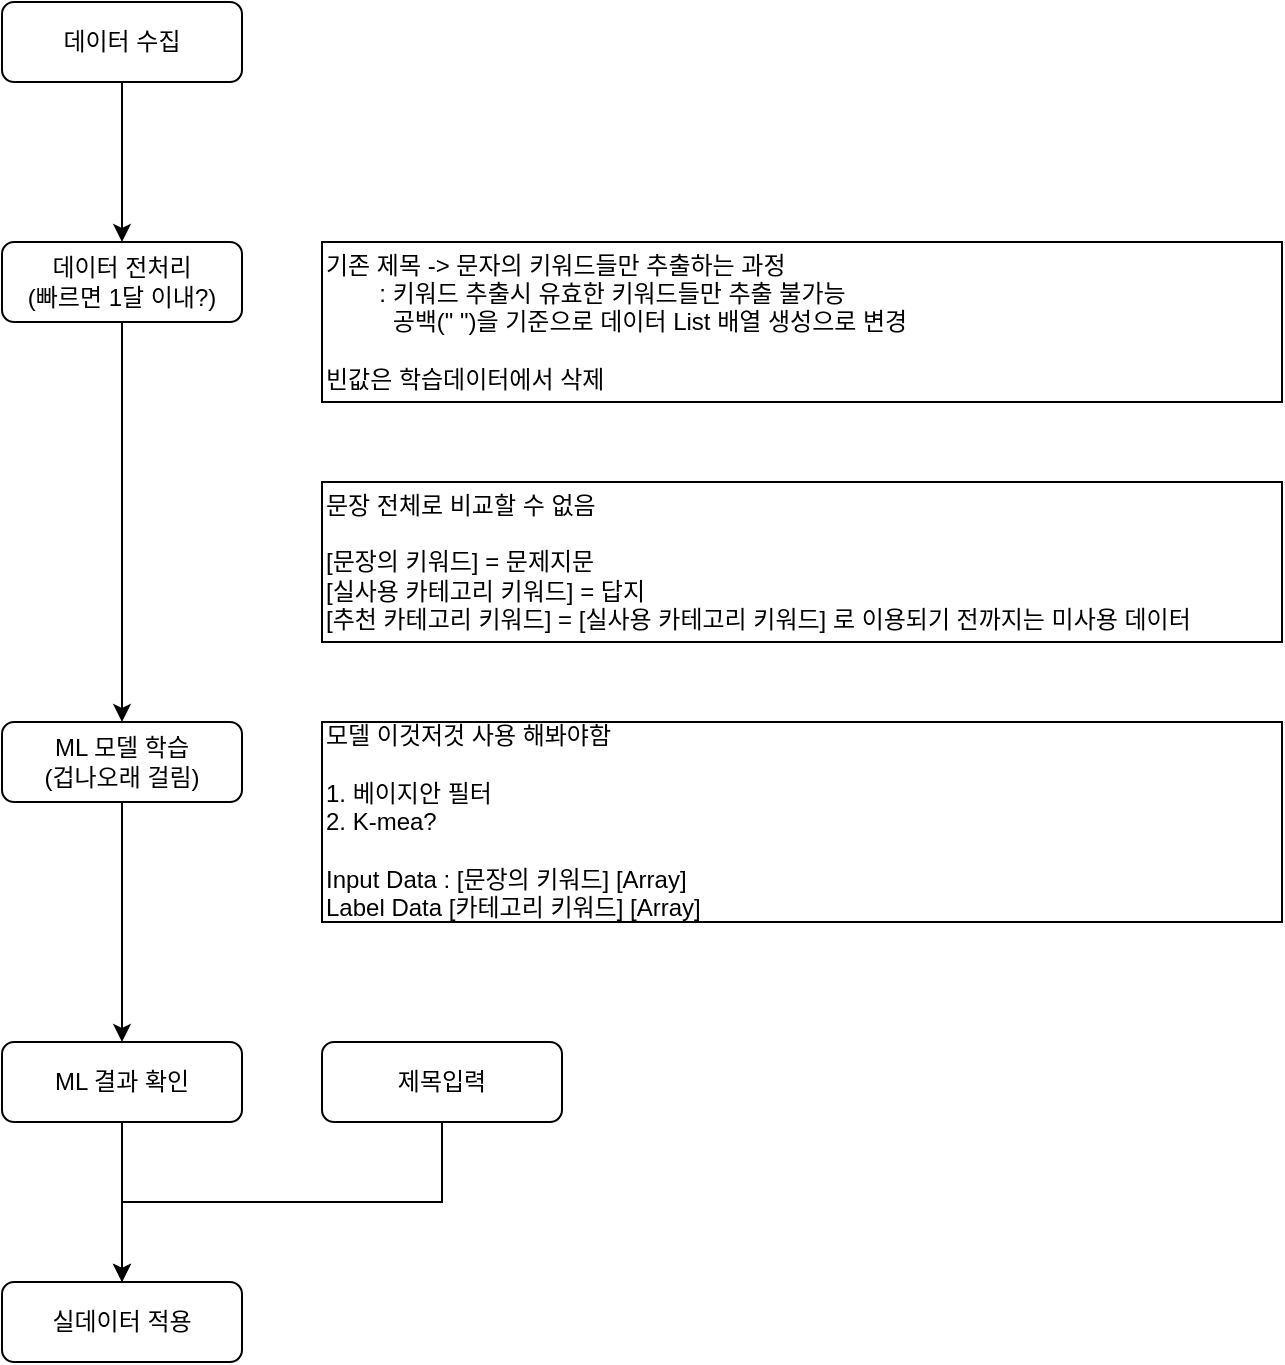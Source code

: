 <mxfile version="20.3.0" type="device" pages="4"><diagram id="d1Lk18tlFo8cgoDfaPtF" name="페이지-1"><mxGraphModel dx="1359" dy="905" grid="1" gridSize="10" guides="1" tooltips="1" connect="1" arrows="1" fold="1" page="1" pageScale="1" pageWidth="1169" pageHeight="827" math="0" shadow="0"><root><mxCell id="0"/><mxCell id="1" parent="0"/><mxCell id="raGm0mqF3HYVbyLkJjY8-17" style="edgeStyle=orthogonalEdgeStyle;rounded=0;orthogonalLoop=1;jettySize=auto;html=1;" parent="1" source="raGm0mqF3HYVbyLkJjY8-1" target="raGm0mqF3HYVbyLkJjY8-20" edge="1"><mxGeometry relative="1" as="geometry"/></mxCell><mxCell id="raGm0mqF3HYVbyLkJjY8-1" value="데이터 수집" style="rounded=1;whiteSpace=wrap;html=1;" parent="1" vertex="1"><mxGeometry x="40" y="40" width="120" height="40" as="geometry"/></mxCell><mxCell id="raGm0mqF3HYVbyLkJjY8-18" style="edgeStyle=orthogonalEdgeStyle;rounded=0;orthogonalLoop=1;jettySize=auto;html=1;" parent="1" source="raGm0mqF3HYVbyLkJjY8-11" target="raGm0mqF3HYVbyLkJjY8-12" edge="1"><mxGeometry relative="1" as="geometry"/></mxCell><mxCell id="raGm0mqF3HYVbyLkJjY8-11" value="ML 모델 학습&lt;br&gt;(겁나오래 걸림)" style="rounded=1;whiteSpace=wrap;html=1;" parent="1" vertex="1"><mxGeometry x="40" y="400" width="120" height="40" as="geometry"/></mxCell><mxCell id="lvEt1wuTg6I2d_0WnRnE-2" style="edgeStyle=orthogonalEdgeStyle;rounded=0;orthogonalLoop=1;jettySize=auto;html=1;" parent="1" source="raGm0mqF3HYVbyLkJjY8-12" target="lvEt1wuTg6I2d_0WnRnE-1" edge="1"><mxGeometry relative="1" as="geometry"/></mxCell><mxCell id="raGm0mqF3HYVbyLkJjY8-12" value="ML 결과 확인" style="rounded=1;whiteSpace=wrap;html=1;" parent="1" vertex="1"><mxGeometry x="40" y="560" width="120" height="40" as="geometry"/></mxCell><mxCell id="raGm0mqF3HYVbyLkJjY8-14" value="문장 전체로 비교할 수 없음&lt;br&gt;&lt;br&gt;[문장의 키워드] = 문제지문&lt;br&gt;[실사용 카테고리 키워드] = 답지&lt;br&gt;[추천 카테고리 키워드] = [실사용 카테고리 키워드] 로 이용되기 전까지는 미사용 데이터" style="rounded=0;whiteSpace=wrap;html=1;align=left;" parent="1" vertex="1"><mxGeometry x="200" y="280" width="480" height="80" as="geometry"/></mxCell><mxCell id="raGm0mqF3HYVbyLkJjY8-16" value="모델 이것저것 사용 해봐야함&lt;br&gt;&lt;br&gt;1. 베이지안 필터&lt;br&gt;2. K-mea?&lt;br&gt;&lt;br&gt;Input Data : [문장의 키워드] [Array]&lt;br&gt;Label Data [카테고리 키워드] [Array]" style="rounded=0;whiteSpace=wrap;html=1;align=left;" parent="1" vertex="1"><mxGeometry x="200" y="400" width="480" height="100" as="geometry"/></mxCell><mxCell id="raGm0mqF3HYVbyLkJjY8-19" value="기존 제목 -&amp;gt; 문자의 키워드들만 추출하는 과정&lt;br&gt;&lt;span style=&quot;white-space: pre;&quot;&gt;&#9;&lt;/span&gt;: 키워드 추출시 유효한 키워드들만 추출 불가능&lt;br&gt;&lt;span style=&quot;white-space: pre;&quot;&gt;&#9;&lt;/span&gt;&amp;nbsp; 공백(&quot; &quot;)을 기준으로 데이터 List 배열 생성으로 변경&lt;br&gt;&lt;br&gt;빈값은 학습데이터에서 삭제" style="rounded=0;whiteSpace=wrap;html=1;align=left;" parent="1" vertex="1"><mxGeometry x="200" y="160" width="480" height="80" as="geometry"/></mxCell><mxCell id="raGm0mqF3HYVbyLkJjY8-21" style="edgeStyle=orthogonalEdgeStyle;rounded=0;orthogonalLoop=1;jettySize=auto;html=1;" parent="1" source="raGm0mqF3HYVbyLkJjY8-20" target="raGm0mqF3HYVbyLkJjY8-11" edge="1"><mxGeometry relative="1" as="geometry"/></mxCell><mxCell id="raGm0mqF3HYVbyLkJjY8-20" value="데이터 전처리&lt;br&gt;(빠르면 1달 이내?)" style="rounded=1;whiteSpace=wrap;html=1;" parent="1" vertex="1"><mxGeometry x="40" y="160" width="120" height="40" as="geometry"/></mxCell><mxCell id="lvEt1wuTg6I2d_0WnRnE-1" value="실데이터 적용" style="rounded=1;whiteSpace=wrap;html=1;" parent="1" vertex="1"><mxGeometry x="40" y="680" width="120" height="40" as="geometry"/></mxCell><mxCell id="lvEt1wuTg6I2d_0WnRnE-4" style="edgeStyle=orthogonalEdgeStyle;rounded=0;orthogonalLoop=1;jettySize=auto;html=1;" parent="1" source="lvEt1wuTg6I2d_0WnRnE-3" target="lvEt1wuTg6I2d_0WnRnE-1" edge="1"><mxGeometry relative="1" as="geometry"><Array as="points"><mxPoint x="260" y="640"/><mxPoint x="100" y="640"/></Array></mxGeometry></mxCell><mxCell id="lvEt1wuTg6I2d_0WnRnE-3" value="제목입력" style="rounded=1;whiteSpace=wrap;html=1;" parent="1" vertex="1"><mxGeometry x="200" y="560" width="120" height="40" as="geometry"/></mxCell></root></mxGraphModel></diagram><diagram id="U7MO24TbFUDuEYRglMA_" name="User Interface"><mxGraphModel dx="1359" dy="881" grid="1" gridSize="10" guides="1" tooltips="1" connect="1" arrows="1" fold="1" page="1" pageScale="1" pageWidth="1169" pageHeight="827" math="0" shadow="0"><root><mxCell id="0"/><mxCell id="1" parent="0"/><mxCell id="gMNVguL6AvYLEhQU3PxE-1" value="Model 학습" style="swimlane;" parent="1" vertex="1"><mxGeometry x="40" y="40" width="370" height="740" as="geometry"/></mxCell><mxCell id="gMNVguL6AvYLEhQU3PxE-4" value="유저 입력 사항" style="swimlane;fontStyle=0;childLayout=stackLayout;horizontal=1;startSize=30;horizontalStack=0;resizeParent=1;resizeParentMax=0;resizeLast=0;collapsible=1;marginBottom=0;" parent="gMNVguL6AvYLEhQU3PxE-1" vertex="1"><mxGeometry x="20" y="40" width="140" height="90" as="geometry"/></mxCell><mxCell id="gMNVguL6AvYLEhQU3PxE-6" value="정답 Column명" style="text;strokeColor=none;fillColor=none;align=left;verticalAlign=middle;spacingLeft=4;spacingRight=4;overflow=hidden;points=[[0,0.5],[1,0.5]];portConstraint=eastwest;rotatable=0;" parent="gMNVguL6AvYLEhQU3PxE-4" vertex="1"><mxGeometry y="30" width="140" height="30" as="geometry"/></mxCell><mxCell id="gMNVguL6AvYLEhQU3PxE-7" value="제목 Column명" style="text;strokeColor=none;fillColor=none;align=left;verticalAlign=middle;spacingLeft=4;spacingRight=4;overflow=hidden;points=[[0,0.5],[1,0.5]];portConstraint=eastwest;rotatable=0;" parent="gMNVguL6AvYLEhQU3PxE-4" vertex="1"><mxGeometry y="60" width="140" height="30" as="geometry"/></mxCell><mxCell id="gMNVguL6AvYLEhQU3PxE-36" style="edgeStyle=orthogonalEdgeStyle;rounded=0;orthogonalLoop=1;jettySize=auto;html=1;" parent="gMNVguL6AvYLEhQU3PxE-1" source="gMNVguL6AvYLEhQU3PxE-18" target="gMNVguL6AvYLEhQU3PxE-20" edge="1"><mxGeometry relative="1" as="geometry"/></mxCell><mxCell id="gMNVguL6AvYLEhQU3PxE-18" value="파일 실행" style="rounded=1;whiteSpace=wrap;html=1;" parent="gMNVguL6AvYLEhQU3PxE-1" vertex="1"><mxGeometry x="40" y="160" width="120" height="40" as="geometry"/></mxCell><mxCell id="gMNVguL6AvYLEhQU3PxE-20" value="학습할 파일 선택" style="rounded=1;whiteSpace=wrap;html=1;fillColor=#d5e8d4;strokeColor=#82b366;" parent="gMNVguL6AvYLEhQU3PxE-1" vertex="1"><mxGeometry x="40" y="240" width="120" height="40" as="geometry"/></mxCell><mxCell id="gMNVguL6AvYLEhQU3PxE-37" style="edgeStyle=orthogonalEdgeStyle;rounded=0;orthogonalLoop=1;jettySize=auto;html=1;" parent="gMNVguL6AvYLEhQU3PxE-1" source="gMNVguL6AvYLEhQU3PxE-21" target="gMNVguL6AvYLEhQU3PxE-23" edge="1"><mxGeometry relative="1" as="geometry"/></mxCell><mxCell id="gMNVguL6AvYLEhQU3PxE-21" value="파일 Column명 지정" style="rounded=1;whiteSpace=wrap;html=1;fillColor=#dae8fc;strokeColor=#6c8ebf;" parent="gMNVguL6AvYLEhQU3PxE-1" vertex="1"><mxGeometry x="40" y="280" width="120" height="40" as="geometry"/></mxCell><mxCell id="gMNVguL6AvYLEhQU3PxE-39" style="edgeStyle=orthogonalEdgeStyle;rounded=0;orthogonalLoop=1;jettySize=auto;html=1;" parent="gMNVguL6AvYLEhQU3PxE-1" source="gMNVguL6AvYLEhQU3PxE-22" target="gMNVguL6AvYLEhQU3PxE-24" edge="1"><mxGeometry relative="1" as="geometry"/></mxCell><mxCell id="gMNVguL6AvYLEhQU3PxE-22" value="키워드리스트&lt;br&gt;파일 선택" style="rounded=1;whiteSpace=wrap;html=1;fillColor=#dae8fc;strokeColor=#6c8ebf;" parent="gMNVguL6AvYLEhQU3PxE-1" vertex="1"><mxGeometry x="40" y="440" width="120" height="40" as="geometry"/></mxCell><mxCell id="gMNVguL6AvYLEhQU3PxE-38" style="edgeStyle=orthogonalEdgeStyle;rounded=0;orthogonalLoop=1;jettySize=auto;html=1;" parent="gMNVguL6AvYLEhQU3PxE-1" source="gMNVguL6AvYLEhQU3PxE-23" target="gMNVguL6AvYLEhQU3PxE-22" edge="1"><mxGeometry relative="1" as="geometry"/></mxCell><mxCell id="gMNVguL6AvYLEhQU3PxE-23" value="전처리" style="rounded=1;whiteSpace=wrap;html=1;" parent="gMNVguL6AvYLEhQU3PxE-1" vertex="1"><mxGeometry x="40" y="360" width="120" height="40" as="geometry"/></mxCell><mxCell id="gMNVguL6AvYLEhQU3PxE-40" style="edgeStyle=orthogonalEdgeStyle;rounded=0;orthogonalLoop=1;jettySize=auto;html=1;" parent="gMNVguL6AvYLEhQU3PxE-1" source="gMNVguL6AvYLEhQU3PxE-24" target="gMNVguL6AvYLEhQU3PxE-25" edge="1"><mxGeometry relative="1" as="geometry"/></mxCell><mxCell id="gMNVguL6AvYLEhQU3PxE-24" value="학습 진행" style="rounded=1;whiteSpace=wrap;html=1;" parent="gMNVguL6AvYLEhQU3PxE-1" vertex="1"><mxGeometry x="40" y="520" width="120" height="40" as="geometry"/></mxCell><mxCell id="gMNVguL6AvYLEhQU3PxE-41" style="edgeStyle=orthogonalEdgeStyle;rounded=0;orthogonalLoop=1;jettySize=auto;html=1;" parent="gMNVguL6AvYLEhQU3PxE-1" source="gMNVguL6AvYLEhQU3PxE-25" target="gMNVguL6AvYLEhQU3PxE-26" edge="1"><mxGeometry relative="1" as="geometry"/></mxCell><mxCell id="gMNVguL6AvYLEhQU3PxE-25" value="모델 저장폴더 선택" style="rounded=1;whiteSpace=wrap;html=1;fillColor=#dae8fc;strokeColor=#6c8ebf;" parent="gMNVguL6AvYLEhQU3PxE-1" vertex="1"><mxGeometry x="40" y="600" width="120" height="40" as="geometry"/></mxCell><mxCell id="gMNVguL6AvYLEhQU3PxE-26" value="모델 저장" style="rounded=1;whiteSpace=wrap;html=1;" parent="gMNVguL6AvYLEhQU3PxE-1" vertex="1"><mxGeometry x="40" y="680" width="120" height="40" as="geometry"/></mxCell><mxCell id="gMNVguL6AvYLEhQU3PxE-2" value="파일로 입,출력" style="swimlane;" parent="1" vertex="1"><mxGeometry x="440" y="40" width="200" height="540" as="geometry"/></mxCell><mxCell id="gMNVguL6AvYLEhQU3PxE-14" value="유저 입력 사항" style="swimlane;fontStyle=0;childLayout=stackLayout;horizontal=1;startSize=30;horizontalStack=0;resizeParent=1;resizeParentMax=0;resizeLast=0;collapsible=1;marginBottom=0;" parent="gMNVguL6AvYLEhQU3PxE-2" vertex="1"><mxGeometry x="20" y="40" width="140" height="60" as="geometry"/></mxCell><mxCell id="gMNVguL6AvYLEhQU3PxE-15" value="제목 Column명" style="text;strokeColor=none;fillColor=none;align=left;verticalAlign=middle;spacingLeft=4;spacingRight=4;overflow=hidden;points=[[0,0.5],[1,0.5]];portConstraint=eastwest;rotatable=0;" parent="gMNVguL6AvYLEhQU3PxE-14" vertex="1"><mxGeometry y="30" width="140" height="30" as="geometry"/></mxCell><mxCell id="gMNVguL6AvYLEhQU3PxE-27" value="모델 들어있는&lt;br&gt;폴더 선택" style="rounded=1;whiteSpace=wrap;html=1;fillColor=#dae8fc;strokeColor=#6c8ebf;" parent="gMNVguL6AvYLEhQU3PxE-2" vertex="1"><mxGeometry x="40" y="240" width="120" height="40" as="geometry"/></mxCell><mxCell id="gMNVguL6AvYLEhQU3PxE-33" style="edgeStyle=orthogonalEdgeStyle;rounded=0;orthogonalLoop=1;jettySize=auto;html=1;" parent="gMNVguL6AvYLEhQU3PxE-2" source="gMNVguL6AvYLEhQU3PxE-28" target="gMNVguL6AvYLEhQU3PxE-27" edge="1"><mxGeometry relative="1" as="geometry"/></mxCell><mxCell id="gMNVguL6AvYLEhQU3PxE-28" value="파일 실행" style="rounded=1;whiteSpace=wrap;html=1;" parent="gMNVguL6AvYLEhQU3PxE-2" vertex="1"><mxGeometry x="40" y="160" width="120" height="40" as="geometry"/></mxCell><mxCell id="gMNVguL6AvYLEhQU3PxE-29" value="적용할 파일 선택" style="rounded=1;whiteSpace=wrap;html=1;fillColor=#d5e8d4;strokeColor=#82b366;" parent="gMNVguL6AvYLEhQU3PxE-2" vertex="1"><mxGeometry x="40" y="280" width="120" height="40" as="geometry"/></mxCell><mxCell id="gMNVguL6AvYLEhQU3PxE-34" style="edgeStyle=orthogonalEdgeStyle;rounded=0;orthogonalLoop=1;jettySize=auto;html=1;" parent="gMNVguL6AvYLEhQU3PxE-2" source="gMNVguL6AvYLEhQU3PxE-30" target="gMNVguL6AvYLEhQU3PxE-31" edge="1"><mxGeometry relative="1" as="geometry"/></mxCell><mxCell id="gMNVguL6AvYLEhQU3PxE-30" value="파일 Column명 지정" style="rounded=1;whiteSpace=wrap;html=1;fillColor=#dae8fc;strokeColor=#6c8ebf;" parent="gMNVguL6AvYLEhQU3PxE-2" vertex="1"><mxGeometry x="40" y="320" width="120" height="40" as="geometry"/></mxCell><mxCell id="gMNVguL6AvYLEhQU3PxE-35" style="edgeStyle=orthogonalEdgeStyle;rounded=0;orthogonalLoop=1;jettySize=auto;html=1;" parent="gMNVguL6AvYLEhQU3PxE-2" source="gMNVguL6AvYLEhQU3PxE-31" target="gMNVguL6AvYLEhQU3PxE-32" edge="1"><mxGeometry relative="1" as="geometry"/></mxCell><mxCell id="gMNVguL6AvYLEhQU3PxE-31" value="AI 진행" style="rounded=1;whiteSpace=wrap;html=1;" parent="gMNVguL6AvYLEhQU3PxE-2" vertex="1"><mxGeometry x="40" y="400" width="120" height="40" as="geometry"/></mxCell><mxCell id="gMNVguL6AvYLEhQU3PxE-32" value="결과 다운파일 진행" style="rounded=1;whiteSpace=wrap;html=1;fillColor=#d5e8d4;strokeColor=#82b366;" parent="gMNVguL6AvYLEhQU3PxE-2" vertex="1"><mxGeometry x="40" y="480" width="120" height="40" as="geometry"/></mxCell><mxCell id="gMNVguL6AvYLEhQU3PxE-42" value="Global 저장값" style="swimlane;fontStyle=0;childLayout=stackLayout;horizontal=1;startSize=30;horizontalStack=0;resizeParent=1;resizeParentMax=0;resizeLast=0;collapsible=1;marginBottom=0;" parent="1" vertex="1"><mxGeometry x="680" y="40" width="160" height="240" as="geometry"/></mxCell><mxCell id="gMNVguL6AvYLEhQU3PxE-43" value="학습 Label Column명" style="text;strokeColor=none;fillColor=none;align=left;verticalAlign=middle;spacingLeft=4;spacingRight=4;overflow=hidden;points=[[0,0.5],[1,0.5]];portConstraint=eastwest;rotatable=0;" parent="gMNVguL6AvYLEhQU3PxE-42" vertex="1"><mxGeometry y="30" width="160" height="30" as="geometry"/></mxCell><mxCell id="gMNVguL6AvYLEhQU3PxE-44" value="학습 Value Column명" style="text;strokeColor=none;fillColor=none;align=left;verticalAlign=middle;spacingLeft=4;spacingRight=4;overflow=hidden;points=[[0,0.5],[1,0.5]];portConstraint=eastwest;rotatable=0;" parent="gMNVguL6AvYLEhQU3PxE-42" vertex="1"><mxGeometry y="60" width="160" height="30" as="geometry"/></mxCell><mxCell id="gMNVguL6AvYLEhQU3PxE-45" value="키워드리스트 저장될 폴더" style="text;strokeColor=none;fillColor=none;align=left;verticalAlign=middle;spacingLeft=4;spacingRight=4;overflow=hidden;points=[[0,0.5],[1,0.5]];portConstraint=eastwest;rotatable=0;" parent="gMNVguL6AvYLEhQU3PxE-42" vertex="1"><mxGeometry y="90" width="160" height="30" as="geometry"/></mxCell><mxCell id="gMNVguL6AvYLEhQU3PxE-46" value="모델 저장 폴더" style="text;strokeColor=none;fillColor=none;align=left;verticalAlign=middle;spacingLeft=4;spacingRight=4;overflow=hidden;points=[[0,0.5],[1,0.5]];portConstraint=eastwest;rotatable=0;" parent="gMNVguL6AvYLEhQU3PxE-42" vertex="1"><mxGeometry y="120" width="160" height="30" as="geometry"/></mxCell><mxCell id="gMNVguL6AvYLEhQU3PxE-47" value="실진행 Input Column 명" style="text;strokeColor=none;fillColor=none;align=left;verticalAlign=middle;spacingLeft=4;spacingRight=4;overflow=hidden;points=[[0,0.5],[1,0.5]];portConstraint=eastwest;rotatable=0;" parent="gMNVguL6AvYLEhQU3PxE-42" vertex="1"><mxGeometry y="150" width="160" height="30" as="geometry"/></mxCell><mxCell id="gMNVguL6AvYLEhQU3PxE-48" value="적용파일 폴더" style="text;strokeColor=none;fillColor=none;align=left;verticalAlign=middle;spacingLeft=4;spacingRight=4;overflow=hidden;points=[[0,0.5],[1,0.5]];portConstraint=eastwest;rotatable=0;" parent="gMNVguL6AvYLEhQU3PxE-42" vertex="1"><mxGeometry y="180" width="160" height="30" as="geometry"/></mxCell><mxCell id="gMNVguL6AvYLEhQU3PxE-49" value="결과 저장 폴더" style="text;strokeColor=none;fillColor=none;align=left;verticalAlign=middle;spacingLeft=4;spacingRight=4;overflow=hidden;points=[[0,0.5],[1,0.5]];portConstraint=eastwest;rotatable=0;" parent="gMNVguL6AvYLEhQU3PxE-42" vertex="1"><mxGeometry y="210" width="160" height="30" as="geometry"/></mxCell></root></mxGraphModel></diagram><diagram id="CJU6KhSUZMbwDjCgvK3x" name="Dev Flow"><mxGraphModel dx="1359" dy="881" grid="1" gridSize="10" guides="1" tooltips="1" connect="1" arrows="1" fold="1" page="1" pageScale="1" pageWidth="1169" pageHeight="827" math="0" shadow="0"><root><mxCell id="0"/><mxCell id="1" parent="0"/><mxCell id="GRPjK1S2rIWnDvDGNRNK-2" style="edgeStyle=orthogonalEdgeStyle;rounded=0;orthogonalLoop=1;jettySize=auto;html=1;" parent="1" source="NHxT7-QWrCR7FoDR-iDu-1" target="GRPjK1S2rIWnDvDGNRNK-1" edge="1"><mxGeometry relative="1" as="geometry"/></mxCell><mxCell id="NHxT7-QWrCR7FoDR-iDu-1" value="json 정보 불러오기" style="rounded=1;whiteSpace=wrap;html=1;" parent="1" vertex="1"><mxGeometry x="40" y="120" width="120" height="40" as="geometry"/></mxCell><mxCell id="NHxT7-QWrCR7FoDR-iDu-2" value="json 정보" style="swimlane;fontStyle=0;childLayout=stackLayout;horizontal=1;startSize=30;horizontalStack=0;resizeParent=1;resizeParentMax=0;resizeLast=0;collapsible=1;marginBottom=0;" parent="1" vertex="1"><mxGeometry x="200" y="120" width="140" height="150" as="geometry"/></mxCell><mxCell id="NHxT7-QWrCR7FoDR-iDu-3" value="입력파일 Directory" style="text;strokeColor=none;fillColor=none;align=left;verticalAlign=middle;spacingLeft=4;spacingRight=4;overflow=hidden;points=[[0,0.5],[1,0.5]];portConstraint=eastwest;rotatable=0;" parent="NHxT7-QWrCR7FoDR-iDu-2" vertex="1"><mxGeometry y="30" width="140" height="30" as="geometry"/></mxCell><mxCell id="NHxT7-QWrCR7FoDR-iDu-4" value="입력파일명" style="text;strokeColor=none;fillColor=none;align=left;verticalAlign=middle;spacingLeft=4;spacingRight=4;overflow=hidden;points=[[0,0.5],[1,0.5]];portConstraint=eastwest;rotatable=0;" parent="NHxT7-QWrCR7FoDR-iDu-2" vertex="1"><mxGeometry y="60" width="140" height="30" as="geometry"/></mxCell><mxCell id="NHxT7-QWrCR7FoDR-iDu-5" value="사용할 Column명" style="text;strokeColor=none;fillColor=none;align=left;verticalAlign=middle;spacingLeft=4;spacingRight=4;overflow=hidden;points=[[0,0.5],[1,0.5]];portConstraint=eastwest;rotatable=0;" parent="NHxT7-QWrCR7FoDR-iDu-2" vertex="1"><mxGeometry y="90" width="140" height="30" as="geometry"/></mxCell><mxCell id="NHxT7-QWrCR7FoDR-iDu-6" value="복사할 최소 데이터 개수" style="text;strokeColor=none;fillColor=none;align=left;verticalAlign=middle;spacingLeft=4;spacingRight=4;overflow=hidden;points=[[0,0.5],[1,0.5]];portConstraint=eastwest;rotatable=0;" parent="NHxT7-QWrCR7FoDR-iDu-2" vertex="1"><mxGeometry y="120" width="140" height="30" as="geometry"/></mxCell><mxCell id="GRPjK1S2rIWnDvDGNRNK-18" style="edgeStyle=orthogonalEdgeStyle;rounded=0;orthogonalLoop=1;jettySize=auto;html=1;" parent="1" source="GRPjK1S2rIWnDvDGNRNK-1" target="GRPjK1S2rIWnDvDGNRNK-3" edge="1"><mxGeometry relative="1" as="geometry"/></mxCell><mxCell id="GRPjK1S2rIWnDvDGNRNK-1" value="엑셀정보 불러오기" style="rounded=1;whiteSpace=wrap;html=1;" parent="1" vertex="1"><mxGeometry x="40" y="280" width="120" height="40" as="geometry"/></mxCell><mxCell id="GRPjK1S2rIWnDvDGNRNK-19" style="edgeStyle=orthogonalEdgeStyle;rounded=0;orthogonalLoop=1;jettySize=auto;html=1;" parent="1" source="GRPjK1S2rIWnDvDGNRNK-3" target="GRPjK1S2rIWnDvDGNRNK-4" edge="1"><mxGeometry relative="1" as="geometry"/></mxCell><mxCell id="GRPjK1S2rIWnDvDGNRNK-3" value="사용할 Column만&lt;br&gt;추출" style="rounded=1;whiteSpace=wrap;html=1;" parent="1" vertex="1"><mxGeometry x="40" y="360" width="120" height="40" as="geometry"/></mxCell><mxCell id="GRPjK1S2rIWnDvDGNRNK-58" style="edgeStyle=orthogonalEdgeStyle;rounded=0;orthogonalLoop=1;jettySize=auto;html=1;" parent="1" source="GRPjK1S2rIWnDvDGNRNK-4" target="GRPjK1S2rIWnDvDGNRNK-7" edge="1"><mxGeometry relative="1" as="geometry"/></mxCell><mxCell id="GRPjK1S2rIWnDvDGNRNK-4" value="1차가공 시작" style="rounded=0;whiteSpace=wrap;html=1;fillColor=#fff2cc;strokeColor=#d6b656;" parent="1" vertex="1"><mxGeometry x="40" y="440" width="120" height="40" as="geometry"/></mxCell><mxCell id="GRPjK1S2rIWnDvDGNRNK-245" style="edgeStyle=orthogonalEdgeStyle;rounded=0;orthogonalLoop=1;jettySize=auto;html=1;" parent="1" source="GRPjK1S2rIWnDvDGNRNK-5" target="GRPjK1S2rIWnDvDGNRNK-193" edge="1"><mxGeometry relative="1" as="geometry"/></mxCell><mxCell id="GRPjK1S2rIWnDvDGNRNK-5" value="1차가공 종료" style="rounded=0;whiteSpace=wrap;html=1;fillColor=#fff2cc;strokeColor=#d6b656;" parent="1" vertex="1"><mxGeometry x="40" y="2080" width="120" height="40" as="geometry"/></mxCell><mxCell id="GRPjK1S2rIWnDvDGNRNK-57" style="edgeStyle=orthogonalEdgeStyle;rounded=0;orthogonalLoop=1;jettySize=auto;html=1;" parent="1" source="GRPjK1S2rIWnDvDGNRNK-7" target="GRPjK1S2rIWnDvDGNRNK-9" edge="1"><mxGeometry relative="1" as="geometry"/></mxCell><mxCell id="GRPjK1S2rIWnDvDGNRNK-7" value="Output Data" style="rounded=0;whiteSpace=wrap;html=1;fillColor=#ffe6cc;strokeColor=#d79b00;" parent="1" vertex="1"><mxGeometry x="40" y="520" width="120" height="40" as="geometry"/></mxCell><mxCell id="GRPjK1S2rIWnDvDGNRNK-59" style="edgeStyle=orthogonalEdgeStyle;rounded=0;orthogonalLoop=1;jettySize=auto;html=1;" parent="1" source="GRPjK1S2rIWnDvDGNRNK-9" target="GRPjK1S2rIWnDvDGNRNK-5" edge="1"><mxGeometry relative="1" as="geometry"/></mxCell><mxCell id="GRPjK1S2rIWnDvDGNRNK-9" value="Input Data" style="rounded=0;whiteSpace=wrap;html=1;fillColor=#ffe6cc;strokeColor=#d79b00;" parent="1" vertex="1"><mxGeometry x="40" y="760" width="120" height="40" as="geometry"/></mxCell><mxCell id="GRPjK1S2rIWnDvDGNRNK-16" style="edgeStyle=orthogonalEdgeStyle;rounded=0;orthogonalLoop=1;jettySize=auto;html=1;" parent="1" source="GRPjK1S2rIWnDvDGNRNK-12" target="GRPjK1S2rIWnDvDGNRNK-15" edge="1"><mxGeometry relative="1" as="geometry"/></mxCell><mxCell id="GRPjK1S2rIWnDvDGNRNK-12" value="ex) 쿠팡*1111&lt;br&gt;11번가*2222" style="shape=parallelogram;perimeter=parallelogramPerimeter;whiteSpace=wrap;html=1;fixedSize=1;" parent="1" vertex="1"><mxGeometry x="200" y="520" width="120" height="40" as="geometry"/></mxCell><mxCell id="GRPjK1S2rIWnDvDGNRNK-13" value="ex) 1111" style="shape=parallelogram;perimeter=parallelogramPerimeter;whiteSpace=wrap;html=1;fixedSize=1;" parent="1" vertex="1"><mxGeometry x="200" y="680" width="120" height="40" as="geometry"/></mxCell><mxCell id="GRPjK1S2rIWnDvDGNRNK-17" style="edgeStyle=orthogonalEdgeStyle;rounded=0;orthogonalLoop=1;jettySize=auto;html=1;" parent="1" source="GRPjK1S2rIWnDvDGNRNK-15" target="GRPjK1S2rIWnDvDGNRNK-13" edge="1"><mxGeometry relative="1" as="geometry"/></mxCell><mxCell id="GRPjK1S2rIWnDvDGNRNK-15" value="쿠팡의 번호부분만&lt;br&gt;추출" style="rounded=1;whiteSpace=wrap;html=1;" parent="1" vertex="1"><mxGeometry x="200" y="600" width="120" height="40" as="geometry"/></mxCell><mxCell id="GRPjK1S2rIWnDvDGNRNK-44" style="edgeStyle=orthogonalEdgeStyle;rounded=0;orthogonalLoop=1;jettySize=auto;html=1;" parent="1" source="GRPjK1S2rIWnDvDGNRNK-25" target="GRPjK1S2rIWnDvDGNRNK-26" edge="1"><mxGeometry relative="1" as="geometry"/></mxCell><mxCell id="GRPjK1S2rIWnDvDGNRNK-25" value="Excel&lt;br&gt;DataFrame 반복문" style="rounded=0;whiteSpace=wrap;html=1;fillColor=#dae8fc;strokeColor=#6c8ebf;" parent="1" vertex="1"><mxGeometry x="200" y="760" width="120" height="40" as="geometry"/></mxCell><mxCell id="GRPjK1S2rIWnDvDGNRNK-32" style="edgeStyle=orthogonalEdgeStyle;rounded=0;orthogonalLoop=1;jettySize=auto;html=1;" parent="1" source="GRPjK1S2rIWnDvDGNRNK-26" target="GRPjK1S2rIWnDvDGNRNK-31" edge="1"><mxGeometry relative="1" as="geometry"/></mxCell><mxCell id="GRPjK1S2rIWnDvDGNRNK-26" value="형태소 추출" style="rounded=1;whiteSpace=wrap;html=1;fillColor=#e1d5e7;strokeColor=#9673a6;" parent="1" vertex="1"><mxGeometry x="200" y="840" width="120" height="40" as="geometry"/></mxCell><mxCell id="GRPjK1S2rIWnDvDGNRNK-29" value="No" style="edgeStyle=orthogonalEdgeStyle;rounded=0;orthogonalLoop=1;jettySize=auto;html=1;" parent="1" source="GRPjK1S2rIWnDvDGNRNK-27" target="GRPjK1S2rIWnDvDGNRNK-26" edge="1"><mxGeometry x="-0.965" relative="1" as="geometry"><Array as="points"><mxPoint x="440" y="1760"/><mxPoint x="440" y="860"/></Array><mxPoint as="offset"/></mxGeometry></mxCell><mxCell id="GRPjK1S2rIWnDvDGNRNK-43" value="Yes" style="edgeStyle=orthogonalEdgeStyle;rounded=0;orthogonalLoop=1;jettySize=auto;html=1;" parent="1" source="GRPjK1S2rIWnDvDGNRNK-27" target="GRPjK1S2rIWnDvDGNRNK-47" edge="1"><mxGeometry relative="1" as="geometry"><mxPoint x="260" y="1760" as="targetPoint"/></mxGeometry></mxCell><mxCell id="GRPjK1S2rIWnDvDGNRNK-27" value="마지막 Title?" style="rhombus;whiteSpace=wrap;html=1;" parent="1" vertex="1"><mxGeometry x="200" y="1720" width="120" height="80" as="geometry"/></mxCell><mxCell id="GRPjK1S2rIWnDvDGNRNK-67" style="edgeStyle=orthogonalEdgeStyle;rounded=0;orthogonalLoop=1;jettySize=auto;html=1;" parent="1" source="GRPjK1S2rIWnDvDGNRNK-30" target="GRPjK1S2rIWnDvDGNRNK-66" edge="1"><mxGeometry relative="1" as="geometry"/></mxCell><mxCell id="GRPjK1S2rIWnDvDGNRNK-30" value="단어 추출 저장" style="rounded=1;whiteSpace=wrap;html=1;" parent="1" vertex="1"><mxGeometry x="200" y="1240" width="120" height="40" as="geometry"/></mxCell><mxCell id="GRPjK1S2rIWnDvDGNRNK-37" style="edgeStyle=orthogonalEdgeStyle;rounded=0;orthogonalLoop=1;jettySize=auto;html=1;" parent="1" source="GRPjK1S2rIWnDvDGNRNK-31" target="GRPjK1S2rIWnDvDGNRNK-33" edge="1"><mxGeometry relative="1" as="geometry"/></mxCell><mxCell id="GRPjK1S2rIWnDvDGNRNK-31" value="형태소 점검 반복문" style="rounded=0;whiteSpace=wrap;html=1;fillColor=#dae8fc;strokeColor=#6c8ebf;" parent="1" vertex="1"><mxGeometry x="200" y="920" width="120" height="40" as="geometry"/></mxCell><mxCell id="GRPjK1S2rIWnDvDGNRNK-35" value="Yes" style="edgeStyle=orthogonalEdgeStyle;rounded=0;orthogonalLoop=1;jettySize=auto;html=1;" parent="1" source="GRPjK1S2rIWnDvDGNRNK-33" target="GRPjK1S2rIWnDvDGNRNK-34" edge="1"><mxGeometry relative="1" as="geometry"/></mxCell><mxCell id="GRPjK1S2rIWnDvDGNRNK-33" value="사용하는 형태소?" style="rhombus;whiteSpace=wrap;html=1;" parent="1" vertex="1"><mxGeometry x="200" y="1000" width="120" height="80" as="geometry"/></mxCell><mxCell id="GRPjK1S2rIWnDvDGNRNK-36" value="No" style="edgeStyle=orthogonalEdgeStyle;rounded=0;orthogonalLoop=1;jettySize=auto;html=1;" parent="1" source="GRPjK1S2rIWnDvDGNRNK-34" target="GRPjK1S2rIWnDvDGNRNK-30" edge="1"><mxGeometry relative="1" as="geometry"/></mxCell><mxCell id="GRPjK1S2rIWnDvDGNRNK-45" value="Yes" style="edgeStyle=orthogonalEdgeStyle;rounded=0;orthogonalLoop=1;jettySize=auto;html=1;" parent="1" source="GRPjK1S2rIWnDvDGNRNK-34" target="GRPjK1S2rIWnDvDGNRNK-66" edge="1"><mxGeometry x="-0.882" relative="1" as="geometry"><Array as="points"><mxPoint x="360" y="1161"/><mxPoint x="360" y="1320"/></Array><mxPoint as="offset"/></mxGeometry></mxCell><mxCell id="GRPjK1S2rIWnDvDGNRNK-34" value="제외단어?" style="rhombus;whiteSpace=wrap;html=1;" parent="1" vertex="1"><mxGeometry x="200" y="1120.5" width="120" height="80" as="geometry"/></mxCell><mxCell id="GRPjK1S2rIWnDvDGNRNK-41" style="edgeStyle=orthogonalEdgeStyle;rounded=0;orthogonalLoop=1;jettySize=auto;html=1;" parent="1" source="GRPjK1S2rIWnDvDGNRNK-39" target="GRPjK1S2rIWnDvDGNRNK-27" edge="1"><mxGeometry relative="1" as="geometry"/></mxCell><mxCell id="GRPjK1S2rIWnDvDGNRNK-39" value="다음Title" style="rounded=1;whiteSpace=wrap;html=1;" parent="1" vertex="1"><mxGeometry x="200" y="1640" width="120" height="40" as="geometry"/></mxCell><mxCell id="GRPjK1S2rIWnDvDGNRNK-50" style="edgeStyle=orthogonalEdgeStyle;rounded=0;orthogonalLoop=1;jettySize=auto;html=1;" parent="1" source="GRPjK1S2rIWnDvDGNRNK-47" target="GRPjK1S2rIWnDvDGNRNK-49" edge="1"><mxGeometry relative="1" as="geometry"/></mxCell><mxCell id="GRPjK1S2rIWnDvDGNRNK-47" value="Excel&lt;br&gt;DataFrame 반복문&lt;br&gt;종료" style="rounded=0;whiteSpace=wrap;html=1;fillColor=#dae8fc;strokeColor=#6c8ebf;" parent="1" vertex="1"><mxGeometry x="200" y="1840" width="120" height="40" as="geometry"/></mxCell><mxCell id="GRPjK1S2rIWnDvDGNRNK-55" style="edgeStyle=orthogonalEdgeStyle;rounded=0;orthogonalLoop=1;jettySize=auto;html=1;" parent="1" source="GRPjK1S2rIWnDvDGNRNK-49" target="GRPjK1S2rIWnDvDGNRNK-52" edge="1"><mxGeometry relative="1" as="geometry"><mxPoint x="260" y="2000" as="targetPoint"/></mxGeometry></mxCell><mxCell id="GRPjK1S2rIWnDvDGNRNK-49" value="추출된 단어 list" style="shape=parallelogram;perimeter=parallelogramPerimeter;whiteSpace=wrap;html=1;fixedSize=1;" parent="1" vertex="1"><mxGeometry x="200" y="1920" width="120" height="40" as="geometry"/></mxCell><mxCell id="GRPjK1S2rIWnDvDGNRNK-61" style="edgeStyle=orthogonalEdgeStyle;rounded=0;orthogonalLoop=1;jettySize=auto;html=1;" parent="1" source="GRPjK1S2rIWnDvDGNRNK-52" target="GRPjK1S2rIWnDvDGNRNK-60" edge="1"><mxGeometry relative="1" as="geometry"/></mxCell><mxCell id="GRPjK1S2rIWnDvDGNRNK-52" value="사용횟수 n개 이상인 단어만 추출" style="rounded=1;whiteSpace=wrap;html=1;fillColor=#e1d5e7;strokeColor=#9673a6;" parent="1" vertex="1"><mxGeometry x="200" y="2000" width="120" height="40" as="geometry"/></mxCell><mxCell id="GRPjK1S2rIWnDvDGNRNK-60" value="추출된 단어리스트&lt;br&gt;저장" style="rounded=1;whiteSpace=wrap;html=1;" parent="1" vertex="1"><mxGeometry x="200" y="2080" width="120" height="40" as="geometry"/></mxCell><mxCell id="GRPjK1S2rIWnDvDGNRNK-70" style="edgeStyle=orthogonalEdgeStyle;rounded=0;orthogonalLoop=1;jettySize=auto;html=1;" parent="1" source="GRPjK1S2rIWnDvDGNRNK-62" target="GRPjK1S2rIWnDvDGNRNK-39" edge="1"><mxGeometry relative="1" as="geometry"/></mxCell><mxCell id="GRPjK1S2rIWnDvDGNRNK-62" value="형태소 점검 반복문&lt;br&gt;종료" style="rounded=0;whiteSpace=wrap;html=1;fillColor=#e1d5e7;strokeColor=#9673a6;" parent="1" vertex="1"><mxGeometry x="200" y="1560" width="120" height="40" as="geometry"/></mxCell><mxCell id="GRPjK1S2rIWnDvDGNRNK-65" value="Yes" style="edgeStyle=orthogonalEdgeStyle;rounded=0;orthogonalLoop=1;jettySize=auto;html=1;" parent="1" source="GRPjK1S2rIWnDvDGNRNK-63" target="GRPjK1S2rIWnDvDGNRNK-62" edge="1"><mxGeometry relative="1" as="geometry"/></mxCell><mxCell id="GRPjK1S2rIWnDvDGNRNK-69" value="No" style="edgeStyle=orthogonalEdgeStyle;rounded=0;orthogonalLoop=1;jettySize=auto;html=1;" parent="1" source="GRPjK1S2rIWnDvDGNRNK-63" target="GRPjK1S2rIWnDvDGNRNK-33" edge="1"><mxGeometry x="-0.933" relative="1" as="geometry"><Array as="points"><mxPoint x="400" y="1480"/><mxPoint x="400" y="1040"/></Array><mxPoint as="offset"/></mxGeometry></mxCell><mxCell id="GRPjK1S2rIWnDvDGNRNK-63" value="마지막 형태소?" style="rhombus;whiteSpace=wrap;html=1;" parent="1" vertex="1"><mxGeometry x="200" y="1440" width="120" height="80" as="geometry"/></mxCell><mxCell id="GRPjK1S2rIWnDvDGNRNK-68" style="edgeStyle=orthogonalEdgeStyle;rounded=0;orthogonalLoop=1;jettySize=auto;html=1;" parent="1" source="GRPjK1S2rIWnDvDGNRNK-66" target="GRPjK1S2rIWnDvDGNRNK-63" edge="1"><mxGeometry relative="1" as="geometry"/></mxCell><mxCell id="GRPjK1S2rIWnDvDGNRNK-66" value="다음 형태소" style="rounded=1;whiteSpace=wrap;html=1;" parent="1" vertex="1"><mxGeometry x="200" y="1360" width="120" height="40" as="geometry"/></mxCell><mxCell id="GRPjK1S2rIWnDvDGNRNK-46" value="No" style="edgeStyle=orthogonalEdgeStyle;rounded=0;orthogonalLoop=1;jettySize=auto;html=1;" parent="1" source="GRPjK1S2rIWnDvDGNRNK-33" target="GRPjK1S2rIWnDvDGNRNK-66" edge="1"><mxGeometry x="-0.895" relative="1" as="geometry"><Array as="points"><mxPoint x="360" y="1040"/><mxPoint x="360" y="1320"/><mxPoint x="260" y="1320"/></Array><mxPoint as="offset"/></mxGeometry></mxCell><mxCell id="GRPjK1S2rIWnDvDGNRNK-184" style="edgeStyle=orthogonalEdgeStyle;rounded=0;orthogonalLoop=1;jettySize=auto;html=1;" parent="1" source="GRPjK1S2rIWnDvDGNRNK-71" target="GRPjK1S2rIWnDvDGNRNK-74" edge="1"><mxGeometry relative="1" as="geometry"/></mxCell><mxCell id="GRPjK1S2rIWnDvDGNRNK-185" style="edgeStyle=orthogonalEdgeStyle;rounded=0;orthogonalLoop=1;jettySize=auto;html=1;" parent="1" source="GRPjK1S2rIWnDvDGNRNK-71" target="GRPjK1S2rIWnDvDGNRNK-75" edge="1"><mxGeometry relative="1" as="geometry"/></mxCell><mxCell id="GRPjK1S2rIWnDvDGNRNK-71" value="json 정보 불러오기" style="rounded=1;whiteSpace=wrap;html=1;" parent="1" vertex="1"><mxGeometry x="600" y="120" width="120" height="40" as="geometry"/></mxCell><mxCell id="GRPjK1S2rIWnDvDGNRNK-72" value="데이터 학습" style="ellipse;whiteSpace=wrap;html=1;" parent="1" vertex="1"><mxGeometry x="40" y="40" width="120" height="40" as="geometry"/></mxCell><mxCell id="GRPjK1S2rIWnDvDGNRNK-73" value="데이터 적용" style="ellipse;whiteSpace=wrap;html=1;" parent="1" vertex="1"><mxGeometry x="600" y="40" width="120" height="40" as="geometry"/></mxCell><mxCell id="GRPjK1S2rIWnDvDGNRNK-77" style="edgeStyle=orthogonalEdgeStyle;rounded=0;orthogonalLoop=1;jettySize=auto;html=1;" parent="1" source="GRPjK1S2rIWnDvDGNRNK-74" target="GRPjK1S2rIWnDvDGNRNK-76" edge="1"><mxGeometry relative="1" as="geometry"/></mxCell><mxCell id="GRPjK1S2rIWnDvDGNRNK-74" value="파일 적용" style="ellipse;whiteSpace=wrap;html=1;" parent="1" vertex="1"><mxGeometry x="600" y="200" width="120" height="40" as="geometry"/></mxCell><mxCell id="GRPjK1S2rIWnDvDGNRNK-129" style="edgeStyle=orthogonalEdgeStyle;rounded=0;orthogonalLoop=1;jettySize=auto;html=1;" parent="1" source="GRPjK1S2rIWnDvDGNRNK-75" target="GRPjK1S2rIWnDvDGNRNK-190" edge="1"><mxGeometry relative="1" as="geometry"/></mxCell><mxCell id="GRPjK1S2rIWnDvDGNRNK-75" value="1문장 적용" style="ellipse;whiteSpace=wrap;html=1;" parent="1" vertex="1"><mxGeometry x="1000" y="200" width="120" height="40" as="geometry"/></mxCell><mxCell id="GRPjK1S2rIWnDvDGNRNK-79" style="edgeStyle=orthogonalEdgeStyle;rounded=0;orthogonalLoop=1;jettySize=auto;html=1;" parent="1" source="GRPjK1S2rIWnDvDGNRNK-76" target="GRPjK1S2rIWnDvDGNRNK-78" edge="1"><mxGeometry relative="1" as="geometry"/></mxCell><mxCell id="GRPjK1S2rIWnDvDGNRNK-76" value="엑셀정보 불러오기" style="rounded=1;whiteSpace=wrap;html=1;" parent="1" vertex="1"><mxGeometry x="600" y="280" width="120" height="40" as="geometry"/></mxCell><mxCell id="GRPjK1S2rIWnDvDGNRNK-133" style="edgeStyle=orthogonalEdgeStyle;rounded=0;orthogonalLoop=1;jettySize=auto;html=1;" parent="1" source="GRPjK1S2rIWnDvDGNRNK-78" target="GRPjK1S2rIWnDvDGNRNK-80" edge="1"><mxGeometry relative="1" as="geometry"/></mxCell><mxCell id="GRPjK1S2rIWnDvDGNRNK-78" value="사용할 Column만&lt;br&gt;추출" style="rounded=1;whiteSpace=wrap;html=1;" parent="1" vertex="1"><mxGeometry x="600" y="360" width="120" height="40" as="geometry"/></mxCell><mxCell id="GRPjK1S2rIWnDvDGNRNK-132" style="edgeStyle=orthogonalEdgeStyle;rounded=0;orthogonalLoop=1;jettySize=auto;html=1;" parent="1" source="GRPjK1S2rIWnDvDGNRNK-80" target="GRPjK1S2rIWnDvDGNRNK-81" edge="1"><mxGeometry relative="1" as="geometry"/></mxCell><mxCell id="GRPjK1S2rIWnDvDGNRNK-80" value="전처리 시작" style="rounded=0;whiteSpace=wrap;html=1;fillColor=#fff2cc;strokeColor=#d6b656;" parent="1" vertex="1"><mxGeometry x="600" y="440" width="120" height="40" as="geometry"/></mxCell><mxCell id="GRPjK1S2rIWnDvDGNRNK-131" style="edgeStyle=orthogonalEdgeStyle;rounded=0;orthogonalLoop=1;jettySize=auto;html=1;" parent="1" source="GRPjK1S2rIWnDvDGNRNK-81" target="GRPjK1S2rIWnDvDGNRNK-82" edge="1"><mxGeometry relative="1" as="geometry"/></mxCell><mxCell id="GRPjK1S2rIWnDvDGNRNK-81" value="키워드 리스트&lt;br&gt;호출" style="rounded=1;whiteSpace=wrap;html=1;" parent="1" vertex="1"><mxGeometry x="600" y="2160" width="120" height="40" as="geometry"/></mxCell><mxCell id="GRPjK1S2rIWnDvDGNRNK-108" style="edgeStyle=orthogonalEdgeStyle;rounded=0;orthogonalLoop=1;jettySize=auto;html=1;" parent="1" source="GRPjK1S2rIWnDvDGNRNK-82" target="GRPjK1S2rIWnDvDGNRNK-84" edge="1"><mxGeometry relative="1" as="geometry"/></mxCell><mxCell id="GRPjK1S2rIWnDvDGNRNK-82" value="Excel&lt;br&gt;DataFrame 반복문" style="rounded=0;whiteSpace=wrap;html=1;fillColor=#dae8fc;strokeColor=#6c8ebf;" parent="1" vertex="1"><mxGeometry x="600" y="2240" width="120" height="40" as="geometry"/></mxCell><mxCell id="GRPjK1S2rIWnDvDGNRNK-83" style="edgeStyle=orthogonalEdgeStyle;rounded=0;orthogonalLoop=1;jettySize=auto;html=1;" parent="1" source="GRPjK1S2rIWnDvDGNRNK-84" target="GRPjK1S2rIWnDvDGNRNK-91" edge="1"><mxGeometry relative="1" as="geometry"/></mxCell><mxCell id="GRPjK1S2rIWnDvDGNRNK-84" value="형태소 추출" style="rounded=1;whiteSpace=wrap;html=1;fillColor=#e1d5e7;strokeColor=#9673a6;" parent="1" vertex="1"><mxGeometry x="600" y="2320" width="120" height="40" as="geometry"/></mxCell><mxCell id="GRPjK1S2rIWnDvDGNRNK-85" value="No" style="edgeStyle=orthogonalEdgeStyle;rounded=0;orthogonalLoop=1;jettySize=auto;html=1;" parent="1" source="GRPjK1S2rIWnDvDGNRNK-87" target="GRPjK1S2rIWnDvDGNRNK-84" edge="1"><mxGeometry x="-0.983" relative="1" as="geometry"><Array as="points"><mxPoint x="960" y="4200"/><mxPoint x="960" y="2340"/></Array><mxPoint as="offset"/></mxGeometry></mxCell><mxCell id="GRPjK1S2rIWnDvDGNRNK-86" value="Yes" style="edgeStyle=orthogonalEdgeStyle;rounded=0;orthogonalLoop=1;jettySize=auto;html=1;" parent="1" source="GRPjK1S2rIWnDvDGNRNK-87" target="GRPjK1S2rIWnDvDGNRNK-99" edge="1"><mxGeometry relative="1" as="geometry"><mxPoint x="660" y="4200" as="targetPoint"/></mxGeometry></mxCell><mxCell id="GRPjK1S2rIWnDvDGNRNK-87" value="마지막 Title?" style="rhombus;whiteSpace=wrap;html=1;" parent="1" vertex="1"><mxGeometry x="600" y="4160" width="120" height="80" as="geometry"/></mxCell><mxCell id="GRPjK1S2rIWnDvDGNRNK-88" style="edgeStyle=orthogonalEdgeStyle;rounded=0;orthogonalLoop=1;jettySize=auto;html=1;" parent="1" source="GRPjK1S2rIWnDvDGNRNK-89" target="GRPjK1S2rIWnDvDGNRNK-106" edge="1"><mxGeometry relative="1" as="geometry"/></mxCell><mxCell id="GRPjK1S2rIWnDvDGNRNK-89" value="단어 추출 저장" style="rounded=1;whiteSpace=wrap;html=1;" parent="1" vertex="1"><mxGeometry x="600" y="2720" width="120" height="40" as="geometry"/></mxCell><mxCell id="GRPjK1S2rIWnDvDGNRNK-90" style="edgeStyle=orthogonalEdgeStyle;rounded=0;orthogonalLoop=1;jettySize=auto;html=1;" parent="1" source="GRPjK1S2rIWnDvDGNRNK-91" target="GRPjK1S2rIWnDvDGNRNK-93" edge="1"><mxGeometry relative="1" as="geometry"/></mxCell><mxCell id="GRPjK1S2rIWnDvDGNRNK-91" value="형태소 점검 반복문" style="rounded=0;whiteSpace=wrap;html=1;fillColor=#dae8fc;strokeColor=#6c8ebf;" parent="1" vertex="1"><mxGeometry x="600" y="2400" width="120" height="40" as="geometry"/></mxCell><mxCell id="GRPjK1S2rIWnDvDGNRNK-92" value="Yes" style="edgeStyle=orthogonalEdgeStyle;rounded=0;orthogonalLoop=1;jettySize=auto;html=1;" parent="1" source="GRPjK1S2rIWnDvDGNRNK-93" target="GRPjK1S2rIWnDvDGNRNK-96" edge="1"><mxGeometry relative="1" as="geometry"/></mxCell><mxCell id="GRPjK1S2rIWnDvDGNRNK-93" value="사용하는 형태소?" style="rhombus;whiteSpace=wrap;html=1;" parent="1" vertex="1"><mxGeometry x="600" y="2480" width="120" height="80" as="geometry"/></mxCell><mxCell id="GRPjK1S2rIWnDvDGNRNK-94" value="No" style="edgeStyle=orthogonalEdgeStyle;rounded=0;orthogonalLoop=1;jettySize=auto;html=1;" parent="1" source="GRPjK1S2rIWnDvDGNRNK-96" target="GRPjK1S2rIWnDvDGNRNK-89" edge="1"><mxGeometry relative="1" as="geometry"/></mxCell><mxCell id="GRPjK1S2rIWnDvDGNRNK-95" value="Yes" style="edgeStyle=orthogonalEdgeStyle;rounded=0;orthogonalLoop=1;jettySize=auto;html=1;" parent="1" source="GRPjK1S2rIWnDvDGNRNK-96" target="GRPjK1S2rIWnDvDGNRNK-106" edge="1"><mxGeometry x="-0.882" relative="1" as="geometry"><Array as="points"><mxPoint x="760" y="2641"/><mxPoint x="760" y="2800"/></Array><mxPoint as="offset"/></mxGeometry></mxCell><mxCell id="GRPjK1S2rIWnDvDGNRNK-96" value="제외단어?" style="rhombus;whiteSpace=wrap;html=1;" parent="1" vertex="1"><mxGeometry x="600" y="2600.5" width="120" height="80" as="geometry"/></mxCell><mxCell id="GRPjK1S2rIWnDvDGNRNK-97" style="edgeStyle=orthogonalEdgeStyle;rounded=0;orthogonalLoop=1;jettySize=auto;html=1;" parent="1" source="GRPjK1S2rIWnDvDGNRNK-98" target="GRPjK1S2rIWnDvDGNRNK-87" edge="1"><mxGeometry relative="1" as="geometry"/></mxCell><mxCell id="GRPjK1S2rIWnDvDGNRNK-98" value="다음Title" style="rounded=1;whiteSpace=wrap;html=1;" parent="1" vertex="1"><mxGeometry x="600" y="4080" width="120" height="40" as="geometry"/></mxCell><mxCell id="GRPjK1S2rIWnDvDGNRNK-187" style="edgeStyle=orthogonalEdgeStyle;rounded=0;orthogonalLoop=1;jettySize=auto;html=1;" parent="1" source="GRPjK1S2rIWnDvDGNRNK-99" target="GRPjK1S2rIWnDvDGNRNK-186" edge="1"><mxGeometry relative="1" as="geometry"/></mxCell><mxCell id="GRPjK1S2rIWnDvDGNRNK-99" value="Excel&lt;br&gt;DataFrame 반복문&lt;br&gt;종료" style="rounded=0;whiteSpace=wrap;html=1;fillColor=#dae8fc;strokeColor=#6c8ebf;" parent="1" vertex="1"><mxGeometry x="600" y="4280" width="120" height="40" as="geometry"/></mxCell><mxCell id="GRPjK1S2rIWnDvDGNRNK-159" style="edgeStyle=orthogonalEdgeStyle;rounded=0;orthogonalLoop=1;jettySize=auto;html=1;" parent="1" source="GRPjK1S2rIWnDvDGNRNK-101" target="GRPjK1S2rIWnDvDGNRNK-134" edge="1"><mxGeometry relative="1" as="geometry"/></mxCell><mxCell id="GRPjK1S2rIWnDvDGNRNK-101" value="형태소 점검 반복문&lt;br&gt;종료" style="rounded=0;whiteSpace=wrap;html=1;fillColor=#e1d5e7;strokeColor=#9673a6;" parent="1" vertex="1"><mxGeometry x="600" y="3040" width="120" height="40" as="geometry"/></mxCell><mxCell id="GRPjK1S2rIWnDvDGNRNK-102" value="Yes" style="edgeStyle=orthogonalEdgeStyle;rounded=0;orthogonalLoop=1;jettySize=auto;html=1;" parent="1" source="GRPjK1S2rIWnDvDGNRNK-104" target="GRPjK1S2rIWnDvDGNRNK-101" edge="1"><mxGeometry relative="1" as="geometry"/></mxCell><mxCell id="GRPjK1S2rIWnDvDGNRNK-103" value="No" style="edgeStyle=orthogonalEdgeStyle;rounded=0;orthogonalLoop=1;jettySize=auto;html=1;" parent="1" source="GRPjK1S2rIWnDvDGNRNK-104" target="GRPjK1S2rIWnDvDGNRNK-93" edge="1"><mxGeometry x="-0.933" relative="1" as="geometry"><Array as="points"><mxPoint x="800" y="2960"/><mxPoint x="800" y="2520"/></Array><mxPoint as="offset"/></mxGeometry></mxCell><mxCell id="GRPjK1S2rIWnDvDGNRNK-104" value="마지막 형태소?" style="rhombus;whiteSpace=wrap;html=1;" parent="1" vertex="1"><mxGeometry x="600" y="2920" width="120" height="80" as="geometry"/></mxCell><mxCell id="GRPjK1S2rIWnDvDGNRNK-105" style="edgeStyle=orthogonalEdgeStyle;rounded=0;orthogonalLoop=1;jettySize=auto;html=1;" parent="1" source="GRPjK1S2rIWnDvDGNRNK-106" target="GRPjK1S2rIWnDvDGNRNK-104" edge="1"><mxGeometry relative="1" as="geometry"/></mxCell><mxCell id="GRPjK1S2rIWnDvDGNRNK-106" value="다음 형태소" style="rounded=1;whiteSpace=wrap;html=1;" parent="1" vertex="1"><mxGeometry x="600" y="2840" width="120" height="40" as="geometry"/></mxCell><mxCell id="GRPjK1S2rIWnDvDGNRNK-107" value="No" style="edgeStyle=orthogonalEdgeStyle;rounded=0;orthogonalLoop=1;jettySize=auto;html=1;" parent="1" source="GRPjK1S2rIWnDvDGNRNK-93" target="GRPjK1S2rIWnDvDGNRNK-106" edge="1"><mxGeometry x="-0.895" relative="1" as="geometry"><Array as="points"><mxPoint x="760" y="2520"/><mxPoint x="760" y="2800"/><mxPoint x="660" y="2800"/></Array><mxPoint as="offset"/></mxGeometry></mxCell><mxCell id="GRPjK1S2rIWnDvDGNRNK-109" style="edgeStyle=orthogonalEdgeStyle;rounded=0;orthogonalLoop=1;jettySize=auto;html=1;" parent="1" source="GRPjK1S2rIWnDvDGNRNK-110" target="GRPjK1S2rIWnDvDGNRNK-114" edge="1"><mxGeometry relative="1" as="geometry"/></mxCell><mxCell id="GRPjK1S2rIWnDvDGNRNK-110" value="형태소 추출" style="rounded=1;whiteSpace=wrap;html=1;fillColor=#e1d5e7;strokeColor=#9673a6;" parent="1" vertex="1"><mxGeometry x="1000" y="2320" width="120" height="40" as="geometry"/></mxCell><mxCell id="GRPjK1S2rIWnDvDGNRNK-111" style="edgeStyle=orthogonalEdgeStyle;rounded=0;orthogonalLoop=1;jettySize=auto;html=1;" parent="1" source="GRPjK1S2rIWnDvDGNRNK-112" target="GRPjK1S2rIWnDvDGNRNK-125" edge="1"><mxGeometry relative="1" as="geometry"/></mxCell><mxCell id="GRPjK1S2rIWnDvDGNRNK-112" value="단어 추출 저장" style="rounded=1;whiteSpace=wrap;html=1;" parent="1" vertex="1"><mxGeometry x="1000" y="2720" width="120" height="40" as="geometry"/></mxCell><mxCell id="GRPjK1S2rIWnDvDGNRNK-113" style="edgeStyle=orthogonalEdgeStyle;rounded=0;orthogonalLoop=1;jettySize=auto;html=1;" parent="1" source="GRPjK1S2rIWnDvDGNRNK-114" target="GRPjK1S2rIWnDvDGNRNK-116" edge="1"><mxGeometry relative="1" as="geometry"/></mxCell><mxCell id="GRPjK1S2rIWnDvDGNRNK-114" value="형태소 점검 반복문" style="rounded=0;whiteSpace=wrap;html=1;fillColor=#dae8fc;strokeColor=#6c8ebf;" parent="1" vertex="1"><mxGeometry x="1000" y="2400" width="120" height="40" as="geometry"/></mxCell><mxCell id="GRPjK1S2rIWnDvDGNRNK-115" value="Yes" style="edgeStyle=orthogonalEdgeStyle;rounded=0;orthogonalLoop=1;jettySize=auto;html=1;" parent="1" source="GRPjK1S2rIWnDvDGNRNK-116" target="GRPjK1S2rIWnDvDGNRNK-119" edge="1"><mxGeometry relative="1" as="geometry"/></mxCell><mxCell id="GRPjK1S2rIWnDvDGNRNK-116" value="사용하는 형태소?" style="rhombus;whiteSpace=wrap;html=1;" parent="1" vertex="1"><mxGeometry x="1000" y="2480" width="120" height="80" as="geometry"/></mxCell><mxCell id="GRPjK1S2rIWnDvDGNRNK-117" value="No" style="edgeStyle=orthogonalEdgeStyle;rounded=0;orthogonalLoop=1;jettySize=auto;html=1;" parent="1" source="GRPjK1S2rIWnDvDGNRNK-119" target="GRPjK1S2rIWnDvDGNRNK-112" edge="1"><mxGeometry relative="1" as="geometry"/></mxCell><mxCell id="GRPjK1S2rIWnDvDGNRNK-118" value="Yes" style="edgeStyle=orthogonalEdgeStyle;rounded=0;orthogonalLoop=1;jettySize=auto;html=1;" parent="1" source="GRPjK1S2rIWnDvDGNRNK-119" target="GRPjK1S2rIWnDvDGNRNK-125" edge="1"><mxGeometry x="-0.882" relative="1" as="geometry"><Array as="points"><mxPoint x="1160" y="2641"/><mxPoint x="1160" y="2800"/></Array><mxPoint as="offset"/></mxGeometry></mxCell><mxCell id="GRPjK1S2rIWnDvDGNRNK-119" value="제외단어?" style="rhombus;whiteSpace=wrap;html=1;" parent="1" vertex="1"><mxGeometry x="1000" y="2600.5" width="120" height="80" as="geometry"/></mxCell><mxCell id="GRPjK1S2rIWnDvDGNRNK-183" style="edgeStyle=orthogonalEdgeStyle;rounded=0;orthogonalLoop=1;jettySize=auto;html=1;" parent="1" source="GRPjK1S2rIWnDvDGNRNK-120" target="GRPjK1S2rIWnDvDGNRNK-161" edge="1"><mxGeometry relative="1" as="geometry"/></mxCell><mxCell id="GRPjK1S2rIWnDvDGNRNK-120" value="형태소 점검 반복문&lt;br&gt;종료" style="rounded=0;whiteSpace=wrap;html=1;fillColor=#e1d5e7;strokeColor=#9673a6;" parent="1" vertex="1"><mxGeometry x="1000" y="3040" width="120" height="40" as="geometry"/></mxCell><mxCell id="GRPjK1S2rIWnDvDGNRNK-121" value="Yes" style="edgeStyle=orthogonalEdgeStyle;rounded=0;orthogonalLoop=1;jettySize=auto;html=1;" parent="1" source="GRPjK1S2rIWnDvDGNRNK-123" target="GRPjK1S2rIWnDvDGNRNK-120" edge="1"><mxGeometry relative="1" as="geometry"/></mxCell><mxCell id="GRPjK1S2rIWnDvDGNRNK-122" value="No" style="edgeStyle=orthogonalEdgeStyle;rounded=0;orthogonalLoop=1;jettySize=auto;html=1;" parent="1" source="GRPjK1S2rIWnDvDGNRNK-123" target="GRPjK1S2rIWnDvDGNRNK-116" edge="1"><mxGeometry x="-0.933" relative="1" as="geometry"><Array as="points"><mxPoint x="1200" y="2960"/><mxPoint x="1200" y="2520"/></Array><mxPoint as="offset"/></mxGeometry></mxCell><mxCell id="GRPjK1S2rIWnDvDGNRNK-123" value="마지막 형태소?" style="rhombus;whiteSpace=wrap;html=1;" parent="1" vertex="1"><mxGeometry x="1000" y="2920" width="120" height="80" as="geometry"/></mxCell><mxCell id="GRPjK1S2rIWnDvDGNRNK-124" style="edgeStyle=orthogonalEdgeStyle;rounded=0;orthogonalLoop=1;jettySize=auto;html=1;" parent="1" source="GRPjK1S2rIWnDvDGNRNK-125" target="GRPjK1S2rIWnDvDGNRNK-123" edge="1"><mxGeometry relative="1" as="geometry"/></mxCell><mxCell id="GRPjK1S2rIWnDvDGNRNK-125" value="다음 형태소" style="rounded=1;whiteSpace=wrap;html=1;" parent="1" vertex="1"><mxGeometry x="1000" y="2840" width="120" height="40" as="geometry"/></mxCell><mxCell id="GRPjK1S2rIWnDvDGNRNK-126" value="No" style="edgeStyle=orthogonalEdgeStyle;rounded=0;orthogonalLoop=1;jettySize=auto;html=1;" parent="1" source="GRPjK1S2rIWnDvDGNRNK-116" target="GRPjK1S2rIWnDvDGNRNK-125" edge="1"><mxGeometry x="-0.895" relative="1" as="geometry"><Array as="points"><mxPoint x="1160" y="2520"/><mxPoint x="1160" y="2800"/><mxPoint x="1060" y="2800"/></Array><mxPoint as="offset"/></mxGeometry></mxCell><mxCell id="GRPjK1S2rIWnDvDGNRNK-130" style="edgeStyle=orthogonalEdgeStyle;rounded=0;orthogonalLoop=1;jettySize=auto;html=1;" parent="1" source="GRPjK1S2rIWnDvDGNRNK-128" target="GRPjK1S2rIWnDvDGNRNK-110" edge="1"><mxGeometry relative="1" as="geometry"/></mxCell><mxCell id="GRPjK1S2rIWnDvDGNRNK-128" value="키워드 리스트&lt;br&gt;호출" style="rounded=1;whiteSpace=wrap;html=1;" parent="1" vertex="1"><mxGeometry x="1000" y="2160" width="120" height="40" as="geometry"/></mxCell><mxCell id="GRPjK1S2rIWnDvDGNRNK-154" style="edgeStyle=orthogonalEdgeStyle;rounded=0;orthogonalLoop=1;jettySize=auto;html=1;" parent="1" source="GRPjK1S2rIWnDvDGNRNK-134" target="GRPjK1S2rIWnDvDGNRNK-140" edge="1"><mxGeometry relative="1" as="geometry"/></mxCell><mxCell id="GRPjK1S2rIWnDvDGNRNK-134" value="키워드 비교&lt;br&gt;시작" style="rounded=0;whiteSpace=wrap;html=1;fillColor=#e1d5e7;strokeColor=#9673a6;" parent="1" vertex="1"><mxGeometry x="600" y="3120" width="120" height="40" as="geometry"/></mxCell><mxCell id="GRPjK1S2rIWnDvDGNRNK-151" style="edgeStyle=orthogonalEdgeStyle;rounded=0;orthogonalLoop=1;jettySize=auto;html=1;" parent="1" source="GRPjK1S2rIWnDvDGNRNK-135" target="GRPjK1S2rIWnDvDGNRNK-136" edge="1"><mxGeometry relative="1" as="geometry"/></mxCell><mxCell id="GRPjK1S2rIWnDvDGNRNK-135" value="형태소 리스트 반복문" style="rounded=0;whiteSpace=wrap;html=1;fillColor=#dae8fc;strokeColor=#6c8ebf;" parent="1" vertex="1"><mxGeometry x="600" y="3280" width="120" height="40" as="geometry"/></mxCell><mxCell id="GRPjK1S2rIWnDvDGNRNK-144" value="Yes" style="edgeStyle=orthogonalEdgeStyle;rounded=0;orthogonalLoop=1;jettySize=auto;html=1;" parent="1" source="GRPjK1S2rIWnDvDGNRNK-136" target="GRPjK1S2rIWnDvDGNRNK-137" edge="1"><mxGeometry relative="1" as="geometry"/></mxCell><mxCell id="GRPjK1S2rIWnDvDGNRNK-145" value="No" style="edgeStyle=orthogonalEdgeStyle;rounded=0;orthogonalLoop=1;jettySize=auto;html=1;" parent="1" source="GRPjK1S2rIWnDvDGNRNK-136" target="GRPjK1S2rIWnDvDGNRNK-138" edge="1"><mxGeometry x="-0.778" relative="1" as="geometry"><mxPoint as="offset"/></mxGeometry></mxCell><mxCell id="GRPjK1S2rIWnDvDGNRNK-136" value="형태소 in&lt;br&gt;키워드리스트?" style="rhombus;whiteSpace=wrap;html=1;" parent="1" vertex="1"><mxGeometry x="600" y="3400" width="120" height="80" as="geometry"/></mxCell><mxCell id="GRPjK1S2rIWnDvDGNRNK-146" style="edgeStyle=orthogonalEdgeStyle;rounded=0;orthogonalLoop=1;jettySize=auto;html=1;" parent="1" source="GRPjK1S2rIWnDvDGNRNK-137" target="GRPjK1S2rIWnDvDGNRNK-143" edge="1"><mxGeometry relative="1" as="geometry"/></mxCell><mxCell id="GRPjK1S2rIWnDvDGNRNK-137" value="해당 키워드&lt;br&gt;Column 값 1" style="rounded=1;whiteSpace=wrap;html=1;" parent="1" vertex="1"><mxGeometry x="600" y="3520" width="120" height="40" as="geometry"/></mxCell><mxCell id="GRPjK1S2rIWnDvDGNRNK-147" style="edgeStyle=orthogonalEdgeStyle;rounded=0;orthogonalLoop=1;jettySize=auto;html=1;" parent="1" source="GRPjK1S2rIWnDvDGNRNK-138" target="GRPjK1S2rIWnDvDGNRNK-143" edge="1"><mxGeometry relative="1" as="geometry"><Array as="points"><mxPoint x="820" y="3600"/><mxPoint x="660" y="3600"/></Array></mxGeometry></mxCell><mxCell id="GRPjK1S2rIWnDvDGNRNK-138" value="해당 키워드&lt;br&gt;Column 값 0" style="rounded=1;whiteSpace=wrap;html=1;" parent="1" vertex="1"><mxGeometry x="760" y="3520" width="120" height="40" as="geometry"/></mxCell><mxCell id="GRPjK1S2rIWnDvDGNRNK-156" style="edgeStyle=orthogonalEdgeStyle;rounded=0;orthogonalLoop=1;jettySize=auto;html=1;" parent="1" source="GRPjK1S2rIWnDvDGNRNK-139" target="GRPjK1S2rIWnDvDGNRNK-155" edge="1"><mxGeometry relative="1" as="geometry"/></mxCell><mxCell id="GRPjK1S2rIWnDvDGNRNK-139" value="Row Insert" style="rounded=1;whiteSpace=wrap;html=1;" parent="1" vertex="1"><mxGeometry x="600" y="3920" width="120" height="40" as="geometry"/></mxCell><mxCell id="GRPjK1S2rIWnDvDGNRNK-153" style="edgeStyle=orthogonalEdgeStyle;rounded=0;orthogonalLoop=1;jettySize=auto;html=1;" parent="1" source="GRPjK1S2rIWnDvDGNRNK-140" target="GRPjK1S2rIWnDvDGNRNK-135" edge="1"><mxGeometry relative="1" as="geometry"/></mxCell><mxCell id="GRPjK1S2rIWnDvDGNRNK-140" value="New Row" style="shape=parallelogram;perimeter=parallelogramPerimeter;whiteSpace=wrap;html=1;fixedSize=1;" parent="1" vertex="1"><mxGeometry x="600" y="3200" width="120" height="40" as="geometry"/></mxCell><mxCell id="GRPjK1S2rIWnDvDGNRNK-152" style="edgeStyle=orthogonalEdgeStyle;rounded=0;orthogonalLoop=1;jettySize=auto;html=1;" parent="1" source="GRPjK1S2rIWnDvDGNRNK-141" target="GRPjK1S2rIWnDvDGNRNK-139" edge="1"><mxGeometry relative="1" as="geometry"/></mxCell><mxCell id="GRPjK1S2rIWnDvDGNRNK-141" value="형태소 리스트 반복문&lt;br&gt;종료" style="rounded=0;whiteSpace=wrap;html=1;fillColor=#dae8fc;strokeColor=#6c8ebf;" parent="1" vertex="1"><mxGeometry x="600" y="3840" width="120" height="40" as="geometry"/></mxCell><mxCell id="GRPjK1S2rIWnDvDGNRNK-149" value="Yes" style="edgeStyle=orthogonalEdgeStyle;rounded=0;orthogonalLoop=1;jettySize=auto;html=1;" parent="1" source="GRPjK1S2rIWnDvDGNRNK-142" target="GRPjK1S2rIWnDvDGNRNK-141" edge="1"><mxGeometry relative="1" as="geometry"/></mxCell><mxCell id="GRPjK1S2rIWnDvDGNRNK-150" value="No" style="edgeStyle=orthogonalEdgeStyle;rounded=0;orthogonalLoop=1;jettySize=auto;html=1;" parent="1" source="GRPjK1S2rIWnDvDGNRNK-142" target="GRPjK1S2rIWnDvDGNRNK-136" edge="1"><mxGeometry x="-0.956" relative="1" as="geometry"><Array as="points"><mxPoint x="920" y="3760"/><mxPoint x="920" y="3360"/><mxPoint x="660" y="3360"/></Array><mxPoint as="offset"/></mxGeometry></mxCell><mxCell id="GRPjK1S2rIWnDvDGNRNK-142" value="마지막 형태소?" style="rhombus;whiteSpace=wrap;html=1;" parent="1" vertex="1"><mxGeometry x="600" y="3720" width="120" height="80" as="geometry"/></mxCell><mxCell id="GRPjK1S2rIWnDvDGNRNK-148" style="edgeStyle=orthogonalEdgeStyle;rounded=0;orthogonalLoop=1;jettySize=auto;html=1;" parent="1" source="GRPjK1S2rIWnDvDGNRNK-143" target="GRPjK1S2rIWnDvDGNRNK-142" edge="1"><mxGeometry relative="1" as="geometry"/></mxCell><mxCell id="GRPjK1S2rIWnDvDGNRNK-143" value="다음 형태소" style="rounded=1;whiteSpace=wrap;html=1;" parent="1" vertex="1"><mxGeometry x="600" y="3640" width="120" height="40" as="geometry"/></mxCell><mxCell id="GRPjK1S2rIWnDvDGNRNK-158" style="edgeStyle=orthogonalEdgeStyle;rounded=0;orthogonalLoop=1;jettySize=auto;html=1;" parent="1" source="GRPjK1S2rIWnDvDGNRNK-155" target="GRPjK1S2rIWnDvDGNRNK-98" edge="1"><mxGeometry relative="1" as="geometry"/></mxCell><mxCell id="GRPjK1S2rIWnDvDGNRNK-155" value="키워드 비교&lt;br&gt;종료" style="rounded=0;whiteSpace=wrap;html=1;fillColor=#e1d5e7;strokeColor=#9673a6;" parent="1" vertex="1"><mxGeometry x="600" y="4001" width="120" height="40" as="geometry"/></mxCell><mxCell id="GRPjK1S2rIWnDvDGNRNK-160" style="edgeStyle=orthogonalEdgeStyle;rounded=0;orthogonalLoop=1;jettySize=auto;html=1;" parent="1" source="GRPjK1S2rIWnDvDGNRNK-161" target="GRPjK1S2rIWnDvDGNRNK-174" edge="1"><mxGeometry relative="1" as="geometry"/></mxCell><mxCell id="GRPjK1S2rIWnDvDGNRNK-161" value="키워드 비교&lt;br&gt;시작" style="rounded=0;whiteSpace=wrap;html=1;fillColor=#e1d5e7;strokeColor=#9673a6;" parent="1" vertex="1"><mxGeometry x="1000" y="3120" width="120" height="40" as="geometry"/></mxCell><mxCell id="GRPjK1S2rIWnDvDGNRNK-162" style="edgeStyle=orthogonalEdgeStyle;rounded=0;orthogonalLoop=1;jettySize=auto;html=1;" parent="1" source="GRPjK1S2rIWnDvDGNRNK-163" target="GRPjK1S2rIWnDvDGNRNK-166" edge="1"><mxGeometry relative="1" as="geometry"/></mxCell><mxCell id="GRPjK1S2rIWnDvDGNRNK-163" value="형태소 리스트 반복문" style="rounded=0;whiteSpace=wrap;html=1;fillColor=#dae8fc;strokeColor=#6c8ebf;" parent="1" vertex="1"><mxGeometry x="1000" y="3280" width="120" height="40" as="geometry"/></mxCell><mxCell id="GRPjK1S2rIWnDvDGNRNK-164" value="Yes" style="edgeStyle=orthogonalEdgeStyle;rounded=0;orthogonalLoop=1;jettySize=auto;html=1;" parent="1" source="GRPjK1S2rIWnDvDGNRNK-166" target="GRPjK1S2rIWnDvDGNRNK-168" edge="1"><mxGeometry relative="1" as="geometry"/></mxCell><mxCell id="GRPjK1S2rIWnDvDGNRNK-165" value="No" style="edgeStyle=orthogonalEdgeStyle;rounded=0;orthogonalLoop=1;jettySize=auto;html=1;" parent="1" source="GRPjK1S2rIWnDvDGNRNK-166" target="GRPjK1S2rIWnDvDGNRNK-170" edge="1"><mxGeometry x="-0.778" relative="1" as="geometry"><mxPoint as="offset"/></mxGeometry></mxCell><mxCell id="GRPjK1S2rIWnDvDGNRNK-166" value="형태소 in&lt;br&gt;키워드리스트?" style="rhombus;whiteSpace=wrap;html=1;" parent="1" vertex="1"><mxGeometry x="1000" y="3400" width="120" height="80" as="geometry"/></mxCell><mxCell id="GRPjK1S2rIWnDvDGNRNK-167" style="edgeStyle=orthogonalEdgeStyle;rounded=0;orthogonalLoop=1;jettySize=auto;html=1;" parent="1" source="GRPjK1S2rIWnDvDGNRNK-168" target="GRPjK1S2rIWnDvDGNRNK-181" edge="1"><mxGeometry relative="1" as="geometry"/></mxCell><mxCell id="GRPjK1S2rIWnDvDGNRNK-168" value="해당 키워드&lt;br&gt;Column 값 1" style="rounded=1;whiteSpace=wrap;html=1;" parent="1" vertex="1"><mxGeometry x="1000" y="3520" width="120" height="40" as="geometry"/></mxCell><mxCell id="GRPjK1S2rIWnDvDGNRNK-169" style="edgeStyle=orthogonalEdgeStyle;rounded=0;orthogonalLoop=1;jettySize=auto;html=1;" parent="1" source="GRPjK1S2rIWnDvDGNRNK-170" target="GRPjK1S2rIWnDvDGNRNK-181" edge="1"><mxGeometry relative="1" as="geometry"><Array as="points"><mxPoint x="1220" y="3600"/><mxPoint x="1060" y="3600"/></Array></mxGeometry></mxCell><mxCell id="GRPjK1S2rIWnDvDGNRNK-170" value="해당 키워드&lt;br&gt;Column 값 0" style="rounded=1;whiteSpace=wrap;html=1;" parent="1" vertex="1"><mxGeometry x="1160" y="3520" width="120" height="40" as="geometry"/></mxCell><mxCell id="GRPjK1S2rIWnDvDGNRNK-171" style="edgeStyle=orthogonalEdgeStyle;rounded=0;orthogonalLoop=1;jettySize=auto;html=1;" parent="1" source="GRPjK1S2rIWnDvDGNRNK-172" target="GRPjK1S2rIWnDvDGNRNK-182" edge="1"><mxGeometry relative="1" as="geometry"/></mxCell><mxCell id="GRPjK1S2rIWnDvDGNRNK-172" value="Row Insert" style="rounded=1;whiteSpace=wrap;html=1;" parent="1" vertex="1"><mxGeometry x="1000" y="3920" width="120" height="40" as="geometry"/></mxCell><mxCell id="GRPjK1S2rIWnDvDGNRNK-173" style="edgeStyle=orthogonalEdgeStyle;rounded=0;orthogonalLoop=1;jettySize=auto;html=1;" parent="1" source="GRPjK1S2rIWnDvDGNRNK-174" target="GRPjK1S2rIWnDvDGNRNK-163" edge="1"><mxGeometry relative="1" as="geometry"/></mxCell><mxCell id="GRPjK1S2rIWnDvDGNRNK-174" value="New Row" style="shape=parallelogram;perimeter=parallelogramPerimeter;whiteSpace=wrap;html=1;fixedSize=1;" parent="1" vertex="1"><mxGeometry x="1000" y="3200" width="120" height="40" as="geometry"/></mxCell><mxCell id="GRPjK1S2rIWnDvDGNRNK-175" style="edgeStyle=orthogonalEdgeStyle;rounded=0;orthogonalLoop=1;jettySize=auto;html=1;" parent="1" source="GRPjK1S2rIWnDvDGNRNK-176" target="GRPjK1S2rIWnDvDGNRNK-172" edge="1"><mxGeometry relative="1" as="geometry"/></mxCell><mxCell id="GRPjK1S2rIWnDvDGNRNK-176" value="형태소 리스트 반복문&lt;br&gt;종료" style="rounded=0;whiteSpace=wrap;html=1;fillColor=#dae8fc;strokeColor=#6c8ebf;" parent="1" vertex="1"><mxGeometry x="1000" y="3840" width="120" height="40" as="geometry"/></mxCell><mxCell id="GRPjK1S2rIWnDvDGNRNK-177" value="Yes" style="edgeStyle=orthogonalEdgeStyle;rounded=0;orthogonalLoop=1;jettySize=auto;html=1;" parent="1" source="GRPjK1S2rIWnDvDGNRNK-179" target="GRPjK1S2rIWnDvDGNRNK-176" edge="1"><mxGeometry relative="1" as="geometry"/></mxCell><mxCell id="GRPjK1S2rIWnDvDGNRNK-178" value="No" style="edgeStyle=orthogonalEdgeStyle;rounded=0;orthogonalLoop=1;jettySize=auto;html=1;" parent="1" source="GRPjK1S2rIWnDvDGNRNK-179" target="GRPjK1S2rIWnDvDGNRNK-166" edge="1"><mxGeometry x="-0.956" relative="1" as="geometry"><Array as="points"><mxPoint x="1320" y="3760"/><mxPoint x="1320" y="3360"/><mxPoint x="1060" y="3360"/></Array><mxPoint as="offset"/></mxGeometry></mxCell><mxCell id="GRPjK1S2rIWnDvDGNRNK-179" value="마지막 형태소?" style="rhombus;whiteSpace=wrap;html=1;" parent="1" vertex="1"><mxGeometry x="1000" y="3720" width="120" height="80" as="geometry"/></mxCell><mxCell id="GRPjK1S2rIWnDvDGNRNK-180" style="edgeStyle=orthogonalEdgeStyle;rounded=0;orthogonalLoop=1;jettySize=auto;html=1;" parent="1" source="GRPjK1S2rIWnDvDGNRNK-181" target="GRPjK1S2rIWnDvDGNRNK-179" edge="1"><mxGeometry relative="1" as="geometry"/></mxCell><mxCell id="GRPjK1S2rIWnDvDGNRNK-181" value="다음 형태소" style="rounded=1;whiteSpace=wrap;html=1;" parent="1" vertex="1"><mxGeometry x="1000" y="3640" width="120" height="40" as="geometry"/></mxCell><mxCell id="GRPjK1S2rIWnDvDGNRNK-188" style="edgeStyle=orthogonalEdgeStyle;rounded=0;orthogonalLoop=1;jettySize=auto;html=1;" parent="1" source="GRPjK1S2rIWnDvDGNRNK-182" target="GRPjK1S2rIWnDvDGNRNK-186" edge="1"><mxGeometry relative="1" as="geometry"><Array as="points"><mxPoint x="1060" y="4360"/></Array></mxGeometry></mxCell><mxCell id="GRPjK1S2rIWnDvDGNRNK-182" value="키워드 비교&lt;br&gt;종료" style="rounded=0;whiteSpace=wrap;html=1;fillColor=#e1d5e7;strokeColor=#9673a6;" parent="1" vertex="1"><mxGeometry x="1000" y="4001" width="120" height="40" as="geometry"/></mxCell><mxCell id="GRPjK1S2rIWnDvDGNRNK-192" style="edgeStyle=orthogonalEdgeStyle;rounded=0;orthogonalLoop=1;jettySize=auto;html=1;" parent="1" source="GRPjK1S2rIWnDvDGNRNK-186" target="GRPjK1S2rIWnDvDGNRNK-189" edge="1"><mxGeometry relative="1" as="geometry"/></mxCell><mxCell id="GRPjK1S2rIWnDvDGNRNK-186" value="모델 호출" style="rounded=1;whiteSpace=wrap;html=1;" parent="1" vertex="1"><mxGeometry x="600" y="4400" width="120" height="40" as="geometry"/></mxCell><mxCell id="GRPjK1S2rIWnDvDGNRNK-189" value="모델에 Input값 적용" style="rounded=1;whiteSpace=wrap;html=1;" parent="1" vertex="1"><mxGeometry x="600" y="4480" width="120" height="40" as="geometry"/></mxCell><mxCell id="GRPjK1S2rIWnDvDGNRNK-191" style="edgeStyle=orthogonalEdgeStyle;rounded=0;orthogonalLoop=1;jettySize=auto;html=1;" parent="1" source="GRPjK1S2rIWnDvDGNRNK-190" target="GRPjK1S2rIWnDvDGNRNK-128" edge="1"><mxGeometry relative="1" as="geometry"/></mxCell><mxCell id="GRPjK1S2rIWnDvDGNRNK-190" value="전처리 시작" style="rounded=0;whiteSpace=wrap;html=1;fillColor=#fff2cc;strokeColor=#d6b656;" parent="1" vertex="1"><mxGeometry x="1000" y="440" width="120" height="40" as="geometry"/></mxCell><mxCell id="GRPjK1S2rIWnDvDGNRNK-249" style="edgeStyle=orthogonalEdgeStyle;rounded=0;orthogonalLoop=1;jettySize=auto;html=1;" parent="1" source="GRPjK1S2rIWnDvDGNRNK-193" target="GRPjK1S2rIWnDvDGNRNK-246" edge="1"><mxGeometry relative="1" as="geometry"/></mxCell><mxCell id="GRPjK1S2rIWnDvDGNRNK-193" value="2차가공 시작" style="rounded=0;whiteSpace=wrap;html=1;fillColor=#fff2cc;strokeColor=#d6b656;" parent="1" vertex="1"><mxGeometry x="40" y="2160" width="120" height="40" as="geometry"/></mxCell><mxCell id="GRPjK1S2rIWnDvDGNRNK-194" style="edgeStyle=orthogonalEdgeStyle;rounded=0;orthogonalLoop=1;jettySize=auto;html=1;" parent="1" source="GRPjK1S2rIWnDvDGNRNK-195" target="GRPjK1S2rIWnDvDGNRNK-197" edge="1"><mxGeometry relative="1" as="geometry"/></mxCell><mxCell id="GRPjK1S2rIWnDvDGNRNK-195" value="Excel&lt;br&gt;DataFrame 반복문" style="rounded=0;whiteSpace=wrap;html=1;fillColor=#dae8fc;strokeColor=#6c8ebf;" parent="1" vertex="1"><mxGeometry x="200" y="2240" width="120" height="40" as="geometry"/></mxCell><mxCell id="GRPjK1S2rIWnDvDGNRNK-196" style="edgeStyle=orthogonalEdgeStyle;rounded=0;orthogonalLoop=1;jettySize=auto;html=1;" parent="1" source="GRPjK1S2rIWnDvDGNRNK-197" target="GRPjK1S2rIWnDvDGNRNK-204" edge="1"><mxGeometry relative="1" as="geometry"/></mxCell><mxCell id="GRPjK1S2rIWnDvDGNRNK-197" value="형태소 추출" style="rounded=1;whiteSpace=wrap;html=1;fillColor=#e1d5e7;strokeColor=#9673a6;" parent="1" vertex="1"><mxGeometry x="200" y="2320" width="120" height="40" as="geometry"/></mxCell><mxCell id="GRPjK1S2rIWnDvDGNRNK-198" value="No" style="edgeStyle=orthogonalEdgeStyle;rounded=0;orthogonalLoop=1;jettySize=auto;html=1;" parent="1" source="GRPjK1S2rIWnDvDGNRNK-200" target="GRPjK1S2rIWnDvDGNRNK-197" edge="1"><mxGeometry x="-0.983" relative="1" as="geometry"><Array as="points"><mxPoint x="560" y="4200"/><mxPoint x="560" y="2340"/></Array><mxPoint as="offset"/></mxGeometry></mxCell><mxCell id="GRPjK1S2rIWnDvDGNRNK-199" value="Yes" style="edgeStyle=orthogonalEdgeStyle;rounded=0;orthogonalLoop=1;jettySize=auto;html=1;" parent="1" source="GRPjK1S2rIWnDvDGNRNK-200" target="GRPjK1S2rIWnDvDGNRNK-212" edge="1"><mxGeometry relative="1" as="geometry"><mxPoint x="260" y="4200" as="targetPoint"/></mxGeometry></mxCell><mxCell id="GRPjK1S2rIWnDvDGNRNK-200" value="마지막 Title?" style="rhombus;whiteSpace=wrap;html=1;" parent="1" vertex="1"><mxGeometry x="200" y="4160" width="120" height="80" as="geometry"/></mxCell><mxCell id="GRPjK1S2rIWnDvDGNRNK-201" style="edgeStyle=orthogonalEdgeStyle;rounded=0;orthogonalLoop=1;jettySize=auto;html=1;" parent="1" source="GRPjK1S2rIWnDvDGNRNK-202" target="GRPjK1S2rIWnDvDGNRNK-219" edge="1"><mxGeometry relative="1" as="geometry"/></mxCell><mxCell id="GRPjK1S2rIWnDvDGNRNK-202" value="단어 추출 저장" style="rounded=1;whiteSpace=wrap;html=1;" parent="1" vertex="1"><mxGeometry x="200" y="2720" width="120" height="40" as="geometry"/></mxCell><mxCell id="GRPjK1S2rIWnDvDGNRNK-203" style="edgeStyle=orthogonalEdgeStyle;rounded=0;orthogonalLoop=1;jettySize=auto;html=1;" parent="1" source="GRPjK1S2rIWnDvDGNRNK-204" target="GRPjK1S2rIWnDvDGNRNK-206" edge="1"><mxGeometry relative="1" as="geometry"/></mxCell><mxCell id="GRPjK1S2rIWnDvDGNRNK-204" value="형태소 점검 반복문" style="rounded=0;whiteSpace=wrap;html=1;fillColor=#dae8fc;strokeColor=#6c8ebf;" parent="1" vertex="1"><mxGeometry x="200" y="2400" width="120" height="40" as="geometry"/></mxCell><mxCell id="GRPjK1S2rIWnDvDGNRNK-205" value="Yes" style="edgeStyle=orthogonalEdgeStyle;rounded=0;orthogonalLoop=1;jettySize=auto;html=1;" parent="1" source="GRPjK1S2rIWnDvDGNRNK-206" target="GRPjK1S2rIWnDvDGNRNK-209" edge="1"><mxGeometry relative="1" as="geometry"/></mxCell><mxCell id="GRPjK1S2rIWnDvDGNRNK-206" value="사용하는 형태소?" style="rhombus;whiteSpace=wrap;html=1;" parent="1" vertex="1"><mxGeometry x="200" y="2480" width="120" height="80" as="geometry"/></mxCell><mxCell id="GRPjK1S2rIWnDvDGNRNK-207" value="No" style="edgeStyle=orthogonalEdgeStyle;rounded=0;orthogonalLoop=1;jettySize=auto;html=1;" parent="1" source="GRPjK1S2rIWnDvDGNRNK-209" target="GRPjK1S2rIWnDvDGNRNK-202" edge="1"><mxGeometry relative="1" as="geometry"/></mxCell><mxCell id="GRPjK1S2rIWnDvDGNRNK-208" value="Yes" style="edgeStyle=orthogonalEdgeStyle;rounded=0;orthogonalLoop=1;jettySize=auto;html=1;" parent="1" source="GRPjK1S2rIWnDvDGNRNK-209" target="GRPjK1S2rIWnDvDGNRNK-219" edge="1"><mxGeometry x="-0.882" relative="1" as="geometry"><Array as="points"><mxPoint x="360" y="2641"/><mxPoint x="360" y="2800"/></Array><mxPoint as="offset"/></mxGeometry></mxCell><mxCell id="GRPjK1S2rIWnDvDGNRNK-209" value="제외단어?" style="rhombus;whiteSpace=wrap;html=1;" parent="1" vertex="1"><mxGeometry x="200" y="2600.5" width="120" height="80" as="geometry"/></mxCell><mxCell id="GRPjK1S2rIWnDvDGNRNK-210" style="edgeStyle=orthogonalEdgeStyle;rounded=0;orthogonalLoop=1;jettySize=auto;html=1;" parent="1" source="GRPjK1S2rIWnDvDGNRNK-211" target="GRPjK1S2rIWnDvDGNRNK-200" edge="1"><mxGeometry relative="1" as="geometry"/></mxCell><mxCell id="GRPjK1S2rIWnDvDGNRNK-211" value="다음Title" style="rounded=1;whiteSpace=wrap;html=1;" parent="1" vertex="1"><mxGeometry x="200" y="4080" width="120" height="40" as="geometry"/></mxCell><mxCell id="GRPjK1S2rIWnDvDGNRNK-212" value="Excel&lt;br&gt;DataFrame 반복문&lt;br&gt;종료" style="rounded=0;whiteSpace=wrap;html=1;fillColor=#dae8fc;strokeColor=#6c8ebf;" parent="1" vertex="1"><mxGeometry x="200" y="4280" width="120" height="40" as="geometry"/></mxCell><mxCell id="GRPjK1S2rIWnDvDGNRNK-213" style="edgeStyle=orthogonalEdgeStyle;rounded=0;orthogonalLoop=1;jettySize=auto;html=1;" parent="1" source="GRPjK1S2rIWnDvDGNRNK-214" target="GRPjK1S2rIWnDvDGNRNK-222" edge="1"><mxGeometry relative="1" as="geometry"/></mxCell><mxCell id="GRPjK1S2rIWnDvDGNRNK-214" value="형태소 점검 반복문&lt;br&gt;종료" style="rounded=0;whiteSpace=wrap;html=1;fillColor=#e1d5e7;strokeColor=#9673a6;" parent="1" vertex="1"><mxGeometry x="200" y="3040" width="120" height="40" as="geometry"/></mxCell><mxCell id="GRPjK1S2rIWnDvDGNRNK-215" value="Yes" style="edgeStyle=orthogonalEdgeStyle;rounded=0;orthogonalLoop=1;jettySize=auto;html=1;" parent="1" source="GRPjK1S2rIWnDvDGNRNK-217" target="GRPjK1S2rIWnDvDGNRNK-214" edge="1"><mxGeometry relative="1" as="geometry"/></mxCell><mxCell id="GRPjK1S2rIWnDvDGNRNK-216" value="No" style="edgeStyle=orthogonalEdgeStyle;rounded=0;orthogonalLoop=1;jettySize=auto;html=1;" parent="1" source="GRPjK1S2rIWnDvDGNRNK-217" target="GRPjK1S2rIWnDvDGNRNK-206" edge="1"><mxGeometry x="-0.933" relative="1" as="geometry"><Array as="points"><mxPoint x="400" y="2960"/><mxPoint x="400" y="2520"/></Array><mxPoint as="offset"/></mxGeometry></mxCell><mxCell id="GRPjK1S2rIWnDvDGNRNK-217" value="마지막 형태소?" style="rhombus;whiteSpace=wrap;html=1;" parent="1" vertex="1"><mxGeometry x="200" y="2920" width="120" height="80" as="geometry"/></mxCell><mxCell id="GRPjK1S2rIWnDvDGNRNK-218" style="edgeStyle=orthogonalEdgeStyle;rounded=0;orthogonalLoop=1;jettySize=auto;html=1;" parent="1" source="GRPjK1S2rIWnDvDGNRNK-219" target="GRPjK1S2rIWnDvDGNRNK-217" edge="1"><mxGeometry relative="1" as="geometry"/></mxCell><mxCell id="GRPjK1S2rIWnDvDGNRNK-219" value="다음 형태소" style="rounded=1;whiteSpace=wrap;html=1;" parent="1" vertex="1"><mxGeometry x="200" y="2840" width="120" height="40" as="geometry"/></mxCell><mxCell id="GRPjK1S2rIWnDvDGNRNK-220" value="No" style="edgeStyle=orthogonalEdgeStyle;rounded=0;orthogonalLoop=1;jettySize=auto;html=1;" parent="1" source="GRPjK1S2rIWnDvDGNRNK-206" target="GRPjK1S2rIWnDvDGNRNK-219" edge="1"><mxGeometry x="-0.895" relative="1" as="geometry"><Array as="points"><mxPoint x="360" y="2520"/><mxPoint x="360" y="2800"/><mxPoint x="260" y="2800"/></Array><mxPoint as="offset"/></mxGeometry></mxCell><mxCell id="GRPjK1S2rIWnDvDGNRNK-221" style="edgeStyle=orthogonalEdgeStyle;rounded=0;orthogonalLoop=1;jettySize=auto;html=1;" parent="1" source="GRPjK1S2rIWnDvDGNRNK-222" target="GRPjK1S2rIWnDvDGNRNK-235" edge="1"><mxGeometry relative="1" as="geometry"/></mxCell><mxCell id="GRPjK1S2rIWnDvDGNRNK-222" value="키워드 비교&lt;br&gt;시작" style="rounded=0;whiteSpace=wrap;html=1;fillColor=#e1d5e7;strokeColor=#9673a6;" parent="1" vertex="1"><mxGeometry x="200" y="3120" width="120" height="40" as="geometry"/></mxCell><mxCell id="GRPjK1S2rIWnDvDGNRNK-223" style="edgeStyle=orthogonalEdgeStyle;rounded=0;orthogonalLoop=1;jettySize=auto;html=1;" parent="1" source="GRPjK1S2rIWnDvDGNRNK-224" target="GRPjK1S2rIWnDvDGNRNK-227" edge="1"><mxGeometry relative="1" as="geometry"/></mxCell><mxCell id="GRPjK1S2rIWnDvDGNRNK-224" value="형태소 리스트 반복문" style="rounded=0;whiteSpace=wrap;html=1;fillColor=#dae8fc;strokeColor=#6c8ebf;" parent="1" vertex="1"><mxGeometry x="200" y="3280" width="120" height="40" as="geometry"/></mxCell><mxCell id="GRPjK1S2rIWnDvDGNRNK-225" value="Yes" style="edgeStyle=orthogonalEdgeStyle;rounded=0;orthogonalLoop=1;jettySize=auto;html=1;" parent="1" source="GRPjK1S2rIWnDvDGNRNK-227" target="GRPjK1S2rIWnDvDGNRNK-229" edge="1"><mxGeometry relative="1" as="geometry"/></mxCell><mxCell id="GRPjK1S2rIWnDvDGNRNK-226" value="No" style="edgeStyle=orthogonalEdgeStyle;rounded=0;orthogonalLoop=1;jettySize=auto;html=1;" parent="1" source="GRPjK1S2rIWnDvDGNRNK-227" target="GRPjK1S2rIWnDvDGNRNK-231" edge="1"><mxGeometry x="-0.778" relative="1" as="geometry"><mxPoint as="offset"/></mxGeometry></mxCell><mxCell id="GRPjK1S2rIWnDvDGNRNK-227" value="형태소 in&lt;br&gt;키워드리스트?" style="rhombus;whiteSpace=wrap;html=1;" parent="1" vertex="1"><mxGeometry x="200" y="3400" width="120" height="80" as="geometry"/></mxCell><mxCell id="GRPjK1S2rIWnDvDGNRNK-228" style="edgeStyle=orthogonalEdgeStyle;rounded=0;orthogonalLoop=1;jettySize=auto;html=1;" parent="1" source="GRPjK1S2rIWnDvDGNRNK-229" target="GRPjK1S2rIWnDvDGNRNK-242" edge="1"><mxGeometry relative="1" as="geometry"/></mxCell><mxCell id="GRPjK1S2rIWnDvDGNRNK-229" value="해당 키워드&lt;br&gt;Column 값 1" style="rounded=1;whiteSpace=wrap;html=1;" parent="1" vertex="1"><mxGeometry x="200" y="3520" width="120" height="40" as="geometry"/></mxCell><mxCell id="GRPjK1S2rIWnDvDGNRNK-230" style="edgeStyle=orthogonalEdgeStyle;rounded=0;orthogonalLoop=1;jettySize=auto;html=1;" parent="1" source="GRPjK1S2rIWnDvDGNRNK-231" target="GRPjK1S2rIWnDvDGNRNK-242" edge="1"><mxGeometry relative="1" as="geometry"><Array as="points"><mxPoint x="420" y="3600"/><mxPoint x="260" y="3600"/></Array></mxGeometry></mxCell><mxCell id="GRPjK1S2rIWnDvDGNRNK-231" value="해당 키워드&lt;br&gt;Column 값 0" style="rounded=1;whiteSpace=wrap;html=1;" parent="1" vertex="1"><mxGeometry x="360" y="3520" width="120" height="40" as="geometry"/></mxCell><mxCell id="GRPjK1S2rIWnDvDGNRNK-232" style="edgeStyle=orthogonalEdgeStyle;rounded=0;orthogonalLoop=1;jettySize=auto;html=1;" parent="1" source="GRPjK1S2rIWnDvDGNRNK-233" target="GRPjK1S2rIWnDvDGNRNK-244" edge="1"><mxGeometry relative="1" as="geometry"/></mxCell><mxCell id="GRPjK1S2rIWnDvDGNRNK-233" value="Row Insert" style="rounded=1;whiteSpace=wrap;html=1;" parent="1" vertex="1"><mxGeometry x="200" y="3920" width="120" height="40" as="geometry"/></mxCell><mxCell id="GRPjK1S2rIWnDvDGNRNK-234" style="edgeStyle=orthogonalEdgeStyle;rounded=0;orthogonalLoop=1;jettySize=auto;html=1;" parent="1" source="GRPjK1S2rIWnDvDGNRNK-235" target="GRPjK1S2rIWnDvDGNRNK-224" edge="1"><mxGeometry relative="1" as="geometry"/></mxCell><mxCell id="GRPjK1S2rIWnDvDGNRNK-235" value="New Row" style="shape=parallelogram;perimeter=parallelogramPerimeter;whiteSpace=wrap;html=1;fixedSize=1;" parent="1" vertex="1"><mxGeometry x="200" y="3200" width="120" height="40" as="geometry"/></mxCell><mxCell id="GRPjK1S2rIWnDvDGNRNK-236" style="edgeStyle=orthogonalEdgeStyle;rounded=0;orthogonalLoop=1;jettySize=auto;html=1;" parent="1" source="GRPjK1S2rIWnDvDGNRNK-237" target="GRPjK1S2rIWnDvDGNRNK-233" edge="1"><mxGeometry relative="1" as="geometry"/></mxCell><mxCell id="GRPjK1S2rIWnDvDGNRNK-237" value="형태소 리스트 반복문&lt;br&gt;종료" style="rounded=0;whiteSpace=wrap;html=1;fillColor=#dae8fc;strokeColor=#6c8ebf;" parent="1" vertex="1"><mxGeometry x="200" y="3840" width="120" height="40" as="geometry"/></mxCell><mxCell id="GRPjK1S2rIWnDvDGNRNK-238" value="Yes" style="edgeStyle=orthogonalEdgeStyle;rounded=0;orthogonalLoop=1;jettySize=auto;html=1;" parent="1" source="GRPjK1S2rIWnDvDGNRNK-240" target="GRPjK1S2rIWnDvDGNRNK-237" edge="1"><mxGeometry relative="1" as="geometry"/></mxCell><mxCell id="GRPjK1S2rIWnDvDGNRNK-239" value="No" style="edgeStyle=orthogonalEdgeStyle;rounded=0;orthogonalLoop=1;jettySize=auto;html=1;" parent="1" source="GRPjK1S2rIWnDvDGNRNK-240" target="GRPjK1S2rIWnDvDGNRNK-227" edge="1"><mxGeometry x="-0.956" relative="1" as="geometry"><Array as="points"><mxPoint x="520" y="3760"/><mxPoint x="520" y="3360"/><mxPoint x="260" y="3360"/></Array><mxPoint as="offset"/></mxGeometry></mxCell><mxCell id="GRPjK1S2rIWnDvDGNRNK-240" value="마지막 형태소?" style="rhombus;whiteSpace=wrap;html=1;" parent="1" vertex="1"><mxGeometry x="200" y="3720" width="120" height="80" as="geometry"/></mxCell><mxCell id="GRPjK1S2rIWnDvDGNRNK-241" style="edgeStyle=orthogonalEdgeStyle;rounded=0;orthogonalLoop=1;jettySize=auto;html=1;" parent="1" source="GRPjK1S2rIWnDvDGNRNK-242" target="GRPjK1S2rIWnDvDGNRNK-240" edge="1"><mxGeometry relative="1" as="geometry"/></mxCell><mxCell id="GRPjK1S2rIWnDvDGNRNK-242" value="다음 형태소" style="rounded=1;whiteSpace=wrap;html=1;" parent="1" vertex="1"><mxGeometry x="200" y="3640" width="120" height="40" as="geometry"/></mxCell><mxCell id="GRPjK1S2rIWnDvDGNRNK-243" style="edgeStyle=orthogonalEdgeStyle;rounded=0;orthogonalLoop=1;jettySize=auto;html=1;" parent="1" source="GRPjK1S2rIWnDvDGNRNK-244" target="GRPjK1S2rIWnDvDGNRNK-211" edge="1"><mxGeometry relative="1" as="geometry"/></mxCell><mxCell id="GRPjK1S2rIWnDvDGNRNK-244" value="키워드 비교&lt;br&gt;종료" style="rounded=0;whiteSpace=wrap;html=1;fillColor=#e1d5e7;strokeColor=#9673a6;" parent="1" vertex="1"><mxGeometry x="200" y="4001" width="120" height="40" as="geometry"/></mxCell><mxCell id="GRPjK1S2rIWnDvDGNRNK-246" value="2차가공 종료" style="rounded=0;whiteSpace=wrap;html=1;fillColor=#fff2cc;strokeColor=#d6b656;" parent="1" vertex="1"><mxGeometry x="40" y="4480" width="120" height="40" as="geometry"/></mxCell><mxCell id="GRPjK1S2rIWnDvDGNRNK-248" style="edgeStyle=orthogonalEdgeStyle;rounded=0;orthogonalLoop=1;jettySize=auto;html=1;" parent="1" source="GRPjK1S2rIWnDvDGNRNK-247" target="GRPjK1S2rIWnDvDGNRNK-195" edge="1"><mxGeometry relative="1" as="geometry"/></mxCell><mxCell id="GRPjK1S2rIWnDvDGNRNK-247" value="키워드 리스트&lt;br&gt;호출" style="rounded=1;whiteSpace=wrap;html=1;" parent="1" vertex="1"><mxGeometry x="200" y="2160" width="120" height="40" as="geometry"/></mxCell></root></mxGraphModel></diagram><diagram id="cE3EnhHWo3Vkcf5fePd8" name="Module"><mxGraphModel dx="1359" dy="905" grid="1" gridSize="10" guides="1" tooltips="1" connect="1" arrows="1" fold="1" page="1" pageScale="1" pageWidth="1654" pageHeight="1169" math="0" shadow="0"><root><mxCell id="0"/><mxCell id="1" parent="0"/><mxCell id="okrNEAIKdA2qxrT_zKpB-14" style="edgeStyle=orthogonalEdgeStyle;rounded=0;orthogonalLoop=1;jettySize=auto;html=1;" parent="1" source="okrNEAIKdA2qxrT_zKpB-2" target="okrNEAIKdA2qxrT_zKpB-4" edge="1"><mxGeometry relative="1" as="geometry"/></mxCell><mxCell id="okrNEAIKdA2qxrT_zKpB-2" value="Learning" style="rounded=1;whiteSpace=wrap;html=1;" parent="1" vertex="1"><mxGeometry x="40" y="40" width="120" height="40" as="geometry"/></mxCell><mxCell id="okrNEAIKdA2qxrT_zKpB-3" value="output" style="rounded=1;whiteSpace=wrap;html=1;" parent="1" vertex="1"><mxGeometry x="1000" y="40" width="120" height="40" as="geometry"/></mxCell><mxCell id="okrNEAIKdA2qxrT_zKpB-13" style="edgeStyle=orthogonalEdgeStyle;rounded=0;orthogonalLoop=1;jettySize=auto;html=1;" parent="1" source="okrNEAIKdA2qxrT_zKpB-4" target="okrNEAIKdA2qxrT_zKpB-5" edge="1"><mxGeometry relative="1" as="geometry"/></mxCell><mxCell id="okrNEAIKdA2qxrT_zKpB-4" value="파일 호출" style="rounded=1;whiteSpace=wrap;html=1;" parent="1" vertex="1"><mxGeometry x="40" y="120" width="120" height="40" as="geometry"/></mxCell><mxCell id="okrNEAIKdA2qxrT_zKpB-12" style="edgeStyle=orthogonalEdgeStyle;rounded=0;orthogonalLoop=1;jettySize=auto;html=1;" parent="1" source="okrNEAIKdA2qxrT_zKpB-5" target="okrNEAIKdA2qxrT_zKpB-6" edge="1"><mxGeometry relative="1" as="geometry"/></mxCell><mxCell id="okrNEAIKdA2qxrT_zKpB-5" value="사용 Column 추출" style="rounded=1;whiteSpace=wrap;html=1;" parent="1" vertex="1"><mxGeometry x="40" y="200" width="120" height="40" as="geometry"/></mxCell><mxCell id="okrNEAIKdA2qxrT_zKpB-6" value="모델종류 선택" style="rounded=1;whiteSpace=wrap;html=1;fillColor=#f8cecc;strokeColor=#b85450;" parent="1" vertex="1"><mxGeometry x="40" y="280" width="120" height="40" as="geometry"/></mxCell><mxCell id="okrNEAIKdA2qxrT_zKpB-15" style="edgeStyle=orthogonalEdgeStyle;rounded=0;orthogonalLoop=1;jettySize=auto;html=1;" parent="1" source="okrNEAIKdA2qxrT_zKpB-7" target="okrNEAIKdA2qxrT_zKpB-8" edge="1"><mxGeometry relative="1" as="geometry"/></mxCell><mxCell id="okrNEAIKdA2qxrT_zKpB-7" value="A모델 1차 전처리" style="rounded=1;whiteSpace=wrap;html=1;" parent="1" vertex="1"><mxGeometry x="40" y="400" width="120" height="40" as="geometry"/></mxCell><mxCell id="okrNEAIKdA2qxrT_zKpB-17" style="edgeStyle=orthogonalEdgeStyle;rounded=0;orthogonalLoop=1;jettySize=auto;html=1;" parent="1" source="okrNEAIKdA2qxrT_zKpB-8" target="okrNEAIKdA2qxrT_zKpB-73" edge="1"><mxGeometry relative="1" as="geometry"/></mxCell><mxCell id="okrNEAIKdA2qxrT_zKpB-8" value="A모델 2차 전처리" style="rounded=1;whiteSpace=wrap;html=1;" parent="1" vertex="1"><mxGeometry x="40" y="480" width="120" height="40" as="geometry"/></mxCell><mxCell id="okrNEAIKdA2qxrT_zKpB-19" style="edgeStyle=orthogonalEdgeStyle;rounded=0;orthogonalLoop=1;jettySize=auto;html=1;" parent="1" source="okrNEAIKdA2qxrT_zKpB-9" target="okrNEAIKdA2qxrT_zKpB-74" edge="1"><mxGeometry relative="1" as="geometry"/></mxCell><mxCell id="okrNEAIKdA2qxrT_zKpB-9" value="B모델 전처리" style="rounded=1;whiteSpace=wrap;html=1;fillColor=#f8cecc;strokeColor=#b85450;" parent="1" vertex="1"><mxGeometry x="200" y="400" width="120" height="40" as="geometry"/></mxCell><mxCell id="okrNEAIKdA2qxrT_zKpB-22" style="edgeStyle=orthogonalEdgeStyle;rounded=0;orthogonalLoop=1;jettySize=auto;html=1;" parent="1" source="okrNEAIKdA2qxrT_zKpB-16" target="okrNEAIKdA2qxrT_zKpB-20" edge="1"><mxGeometry relative="1" as="geometry"/></mxCell><mxCell id="okrNEAIKdA2qxrT_zKpB-16" value="플랫폼별 A모델 학습" style="rounded=1;whiteSpace=wrap;html=1;fillColor=#d5e8d4;strokeColor=#82b366;" parent="1" vertex="1"><mxGeometry x="40" y="680" width="120" height="40" as="geometry"/></mxCell><mxCell id="okrNEAIKdA2qxrT_zKpB-23" style="edgeStyle=orthogonalEdgeStyle;rounded=0;orthogonalLoop=1;jettySize=auto;html=1;" parent="1" source="okrNEAIKdA2qxrT_zKpB-18" target="okrNEAIKdA2qxrT_zKpB-21" edge="1"><mxGeometry relative="1" as="geometry"/></mxCell><mxCell id="okrNEAIKdA2qxrT_zKpB-18" value="B모델 학습" style="rounded=1;whiteSpace=wrap;html=1;fillColor=#f8cecc;strokeColor=#b85450;" parent="1" vertex="1"><mxGeometry x="200" y="640" width="120" height="40" as="geometry"/></mxCell><mxCell id="okrNEAIKdA2qxrT_zKpB-20" value="A모델 저장" style="rounded=1;whiteSpace=wrap;html=1;fillColor=#fff2cc;strokeColor=#d6b656;" parent="1" vertex="1"><mxGeometry x="40" y="760" width="120" height="40" as="geometry"/></mxCell><mxCell id="okrNEAIKdA2qxrT_zKpB-51" style="edgeStyle=orthogonalEdgeStyle;rounded=0;orthogonalLoop=1;jettySize=auto;html=1;dashed=1;endArrow=none;endFill=0;" parent="1" source="okrNEAIKdA2qxrT_zKpB-82" target="okrNEAIKdA2qxrT_zKpB-90" edge="1"><mxGeometry relative="1" as="geometry"><mxPoint x="420" y="740" as="targetPoint"/><Array as="points"><mxPoint x="360" y="820"/><mxPoint x="360" y="320"/></Array></mxGeometry></mxCell><mxCell id="okrNEAIKdA2qxrT_zKpB-21" value="B모델 저장" style="rounded=1;whiteSpace=wrap;html=1;fillColor=#f8cecc;strokeColor=#b85450;" parent="1" vertex="1"><mxGeometry x="200" y="760" width="120" height="40" as="geometry"/></mxCell><mxCell id="okrNEAIKdA2qxrT_zKpB-26" style="edgeStyle=orthogonalEdgeStyle;rounded=0;orthogonalLoop=1;jettySize=auto;html=1;" parent="1" source="okrNEAIKdA2qxrT_zKpB-3" target="okrNEAIKdA2qxrT_zKpB-28" edge="1"><mxGeometry relative="1" as="geometry"><mxPoint x="1060" y="80" as="sourcePoint"/></mxGeometry></mxCell><mxCell id="okrNEAIKdA2qxrT_zKpB-27" style="edgeStyle=orthogonalEdgeStyle;rounded=0;orthogonalLoop=1;jettySize=auto;html=1;" parent="1" source="okrNEAIKdA2qxrT_zKpB-28" target="okrNEAIKdA2qxrT_zKpB-29" edge="1"><mxGeometry relative="1" as="geometry"/></mxCell><mxCell id="okrNEAIKdA2qxrT_zKpB-28" value="파일 호출" style="rounded=1;whiteSpace=wrap;html=1;" parent="1" vertex="1"><mxGeometry x="1000" y="120" width="120" height="40" as="geometry"/></mxCell><mxCell id="okrNEAIKdA2qxrT_zKpB-31" style="edgeStyle=orthogonalEdgeStyle;rounded=0;orthogonalLoop=1;jettySize=auto;html=1;" parent="1" source="okrNEAIKdA2qxrT_zKpB-29" target="okrNEAIKdA2qxrT_zKpB-30" edge="1"><mxGeometry relative="1" as="geometry"/></mxCell><mxCell id="okrNEAIKdA2qxrT_zKpB-29" value="사용 Column 추출" style="rounded=1;whiteSpace=wrap;html=1;" parent="1" vertex="1"><mxGeometry x="1000" y="200" width="120" height="40" as="geometry"/></mxCell><mxCell id="okrNEAIKdA2qxrT_zKpB-34" style="edgeStyle=orthogonalEdgeStyle;rounded=0;orthogonalLoop=1;jettySize=auto;html=1;" parent="1" source="okrNEAIKdA2qxrT_zKpB-30" target="okrNEAIKdA2qxrT_zKpB-32" edge="1"><mxGeometry relative="1" as="geometry"/></mxCell><mxCell id="okrNEAIKdA2qxrT_zKpB-35" style="edgeStyle=orthogonalEdgeStyle;rounded=0;orthogonalLoop=1;jettySize=auto;html=1;" parent="1" source="okrNEAIKdA2qxrT_zKpB-30" target="okrNEAIKdA2qxrT_zKpB-33" edge="1"><mxGeometry relative="1" as="geometry"><Array as="points"><mxPoint x="1060" y="360"/><mxPoint x="1220" y="360"/></Array></mxGeometry></mxCell><mxCell id="okrNEAIKdA2qxrT_zKpB-30" value="모델종류 선택" style="rounded=1;whiteSpace=wrap;html=1;fillColor=#f8cecc;strokeColor=#b85450;" parent="1" vertex="1"><mxGeometry x="1000" y="280" width="120" height="40" as="geometry"/></mxCell><mxCell id="okrNEAIKdA2qxrT_zKpB-39" style="edgeStyle=orthogonalEdgeStyle;rounded=0;orthogonalLoop=1;jettySize=auto;html=1;" parent="1" source="okrNEAIKdA2qxrT_zKpB-32" target="okrNEAIKdA2qxrT_zKpB-68" edge="1"><mxGeometry relative="1" as="geometry"/></mxCell><mxCell id="okrNEAIKdA2qxrT_zKpB-32" value="A모델 시 전처리" style="rounded=1;whiteSpace=wrap;html=1;" parent="1" vertex="1"><mxGeometry x="1000" y="400" width="120" height="40" as="geometry"/></mxCell><mxCell id="okrNEAIKdA2qxrT_zKpB-38" style="edgeStyle=orthogonalEdgeStyle;rounded=0;orthogonalLoop=1;jettySize=auto;html=1;" parent="1" source="okrNEAIKdA2qxrT_zKpB-33" target="okrNEAIKdA2qxrT_zKpB-83" edge="1"><mxGeometry relative="1" as="geometry"/></mxCell><mxCell id="okrNEAIKdA2qxrT_zKpB-33" value="B모델 시 전처리" style="rounded=1;whiteSpace=wrap;html=1;fillColor=#f8cecc;strokeColor=#b85450;" parent="1" vertex="1"><mxGeometry x="1160" y="400" width="120" height="40" as="geometry"/></mxCell><mxCell id="okrNEAIKdA2qxrT_zKpB-42" style="edgeStyle=orthogonalEdgeStyle;rounded=0;orthogonalLoop=1;jettySize=auto;html=1;" parent="1" source="okrNEAIKdA2qxrT_zKpB-36" target="okrNEAIKdA2qxrT_zKpB-40" edge="1"><mxGeometry relative="1" as="geometry"/></mxCell><mxCell id="okrNEAIKdA2qxrT_zKpB-52" style="edgeStyle=orthogonalEdgeStyle;rounded=0;orthogonalLoop=1;jettySize=auto;html=1;dashed=1;endArrow=none;endFill=0;" parent="1" source="okrNEAIKdA2qxrT_zKpB-36" target="okrNEAIKdA2qxrT_zKpB-108" edge="1"><mxGeometry relative="1" as="geometry"><mxPoint x="890" y="320" as="targetPoint"/><Array as="points"><mxPoint x="960" y="540"/><mxPoint x="960" y="320"/></Array></mxGeometry></mxCell><mxCell id="okrNEAIKdA2qxrT_zKpB-36" value="플랫폼별 A모델 호출" style="rounded=1;whiteSpace=wrap;html=1;fillColor=#d5e8d4;strokeColor=#82b366;" parent="1" vertex="1"><mxGeometry x="1000" y="520" width="120" height="40" as="geometry"/></mxCell><mxCell id="okrNEAIKdA2qxrT_zKpB-43" style="edgeStyle=orthogonalEdgeStyle;rounded=0;orthogonalLoop=1;jettySize=auto;html=1;" parent="1" source="okrNEAIKdA2qxrT_zKpB-37" target="okrNEAIKdA2qxrT_zKpB-41" edge="1"><mxGeometry relative="1" as="geometry"/></mxCell><mxCell id="okrNEAIKdA2qxrT_zKpB-104" style="edgeStyle=orthogonalEdgeStyle;rounded=0;jumpStyle=sharp;jumpSize=10;orthogonalLoop=1;jettySize=auto;html=1;dashed=1;endArrow=none;endFill=0;" parent="1" source="okrNEAIKdA2qxrT_zKpB-37" target="okrNEAIKdA2qxrT_zKpB-36" edge="1"><mxGeometry relative="1" as="geometry"/></mxCell><mxCell id="okrNEAIKdA2qxrT_zKpB-37" value="플랫폼별 B모델 호출" style="rounded=1;whiteSpace=wrap;html=1;fillColor=#f8cecc;strokeColor=#b85450;" parent="1" vertex="1"><mxGeometry x="1160" y="520" width="120" height="40" as="geometry"/></mxCell><mxCell id="okrNEAIKdA2qxrT_zKpB-45" style="edgeStyle=orthogonalEdgeStyle;rounded=0;orthogonalLoop=1;jettySize=auto;html=1;" parent="1" source="okrNEAIKdA2qxrT_zKpB-40" target="okrNEAIKdA2qxrT_zKpB-44" edge="1"><mxGeometry relative="1" as="geometry"/></mxCell><mxCell id="okrNEAIKdA2qxrT_zKpB-40" value="A모델 적용" style="rounded=1;whiteSpace=wrap;html=1;" parent="1" vertex="1"><mxGeometry x="1000" y="600" width="120" height="40" as="geometry"/></mxCell><mxCell id="okrNEAIKdA2qxrT_zKpB-46" style="edgeStyle=orthogonalEdgeStyle;rounded=0;orthogonalLoop=1;jettySize=auto;html=1;" parent="1" source="okrNEAIKdA2qxrT_zKpB-41" target="okrNEAIKdA2qxrT_zKpB-44" edge="1"><mxGeometry relative="1" as="geometry"><Array as="points"><mxPoint x="1220" y="680"/><mxPoint x="1060" y="680"/></Array></mxGeometry></mxCell><mxCell id="okrNEAIKdA2qxrT_zKpB-41" value="B모델 적용" style="rounded=1;whiteSpace=wrap;html=1;fillColor=#f8cecc;strokeColor=#b85450;" parent="1" vertex="1"><mxGeometry x="1160" y="600" width="120" height="40" as="geometry"/></mxCell><mxCell id="okrNEAIKdA2qxrT_zKpB-48" style="edgeStyle=orthogonalEdgeStyle;rounded=0;orthogonalLoop=1;jettySize=auto;html=1;" parent="1" source="okrNEAIKdA2qxrT_zKpB-44" target="cwz8e1x1OGHTZ9ONKMUG-1" edge="1"><mxGeometry relative="1" as="geometry"/></mxCell><mxCell id="okrNEAIKdA2qxrT_zKpB-44" value="결과 확률 점검" style="rounded=1;whiteSpace=wrap;html=1;" parent="1" vertex="1"><mxGeometry x="1000" y="720" width="120" height="40" as="geometry"/></mxCell><mxCell id="okrNEAIKdA2qxrT_zKpB-47" value="결과 저장" style="rounded=1;whiteSpace=wrap;html=1;" parent="1" vertex="1"><mxGeometry x="1000" y="880" width="120" height="40" as="geometry"/></mxCell><mxCell id="okrNEAIKdA2qxrT_zKpB-57" style="edgeStyle=orthogonalEdgeStyle;rounded=0;orthogonalLoop=1;jettySize=auto;html=1;dashed=1;endArrow=none;endFill=0;" parent="1" source="okrNEAIKdA2qxrT_zKpB-49" target="okrNEAIKdA2qxrT_zKpB-28" edge="1"><mxGeometry relative="1" as="geometry"><Array as="points"><mxPoint x="960" y="100"/><mxPoint x="960" y="140"/></Array></mxGeometry></mxCell><mxCell id="okrNEAIKdA2qxrT_zKpB-58" style="edgeStyle=orthogonalEdgeStyle;rounded=0;orthogonalLoop=1;jettySize=auto;html=1;dashed=1;endArrow=none;endFill=0;" parent="1" source="okrNEAIKdA2qxrT_zKpB-49" target="okrNEAIKdA2qxrT_zKpB-4" edge="1"><mxGeometry relative="1" as="geometry"><Array as="points"><mxPoint x="360" y="100"/><mxPoint x="360" y="140"/></Array></mxGeometry></mxCell><mxCell id="okrNEAIKdA2qxrT_zKpB-59" style="edgeStyle=orthogonalEdgeStyle;rounded=0;orthogonalLoop=1;jettySize=auto;html=1;dashed=1;endArrow=none;endFill=0;" parent="1" source="okrNEAIKdA2qxrT_zKpB-49" target="okrNEAIKdA2qxrT_zKpB-29" edge="1"><mxGeometry relative="1" as="geometry"><Array as="points"><mxPoint x="960" y="100"/><mxPoint x="960" y="220"/></Array></mxGeometry></mxCell><mxCell id="okrNEAIKdA2qxrT_zKpB-60" style="edgeStyle=orthogonalEdgeStyle;rounded=0;orthogonalLoop=1;jettySize=auto;html=1;dashed=1;endArrow=none;endFill=0;" parent="1" source="okrNEAIKdA2qxrT_zKpB-49" target="okrNEAIKdA2qxrT_zKpB-5" edge="1"><mxGeometry relative="1" as="geometry"><Array as="points"><mxPoint x="360" y="100"/><mxPoint x="360" y="220"/></Array></mxGeometry></mxCell><mxCell id="okrNEAIKdA2qxrT_zKpB-56" style="edgeStyle=orthogonalEdgeStyle;rounded=0;orthogonalLoop=1;jettySize=auto;html=1;dashed=1;endArrow=none;endFill=0;jumpStyle=sharp;jumpSize=10;" parent="1" source="okrNEAIKdA2qxrT_zKpB-49" target="okrNEAIKdA2qxrT_zKpB-47" edge="1"><mxGeometry relative="1" as="geometry"><Array as="points"><mxPoint x="920" y="100"/><mxPoint x="920" y="900"/></Array></mxGeometry></mxCell><mxCell id="okrNEAIKdA2qxrT_zKpB-61" value="실행파일 폴더" style="swimlane;" parent="1" vertex="1"><mxGeometry x="400" y="40" width="480" height="550" as="geometry"/></mxCell><mxCell id="okrNEAIKdA2qxrT_zKpB-49" value="json정보" style="shape=document;whiteSpace=wrap;html=1;boundedLbl=1;fillColor=#dae8fc;strokeColor=#6c8ebf;" parent="okrNEAIKdA2qxrT_zKpB-61" vertex="1"><mxGeometry x="20" y="40" width="120" height="40" as="geometry"/></mxCell><mxCell id="okrNEAIKdA2qxrT_zKpB-85" value="programFiles" style="swimlane;fillColor=#f5f5f5;fontColor=#333333;strokeColor=#666666;" parent="okrNEAIKdA2qxrT_zKpB-61" vertex="1"><mxGeometry x="20" y="120" width="440" height="410" as="geometry"/></mxCell><mxCell id="okrNEAIKdA2qxrT_zKpB-88" value="models" style="swimlane;glass=0;sketch=0;shadow=0;horizontal=1;fillColor=#f5f5f5;fontColor=#333333;strokeColor=#666666;fillStyle=solid;" parent="okrNEAIKdA2qxrT_zKpB-85" vertex="1"><mxGeometry x="10" y="30" width="420" height="370" as="geometry"/></mxCell><mxCell id="okrNEAIKdA2qxrT_zKpB-86" value="모델 파일" style="shape=document;whiteSpace=wrap;html=1;boundedLbl=1;fillStyle=hatch;fillColor=#000000;strokeColor=#d6b656;" parent="okrNEAIKdA2qxrT_zKpB-88" vertex="1"><mxGeometry x="10" y="30" width="120" height="60" as="geometry"/></mxCell><mxCell id="okrNEAIKdA2qxrT_zKpB-87" value="모델A" style="swimlane;fillColor=#f5f5f5;fontColor=#333333;strokeColor=#666666;" parent="okrNEAIKdA2qxrT_zKpB-88" vertex="1"><mxGeometry x="140" y="30" width="270" height="160" as="geometry"/></mxCell><mxCell id="okrNEAIKdA2qxrT_zKpB-89" value="플랫폼" style="swimlane;fillColor=#f5f5f5;fontColor=#333333;strokeColor=#666666;" parent="okrNEAIKdA2qxrT_zKpB-87" vertex="1"><mxGeometry x="10" y="31.5" width="121" height="118.5" as="geometry"/></mxCell><mxCell id="okrNEAIKdA2qxrT_zKpB-105" value="모델 파일" style="shape=document;whiteSpace=wrap;html=1;boundedLbl=1;fillColor=#d5e8d4;strokeColor=#82b366;" parent="okrNEAIKdA2qxrT_zKpB-89" vertex="1"><mxGeometry x="20" y="60" width="80" height="40" as="geometry"/></mxCell><mxCell id="okrNEAIKdA2qxrT_zKpB-90" value="모델 파일" style="shape=document;whiteSpace=wrap;html=1;boundedLbl=1;fillColor=#d5e8d4;strokeColor=#82b366;" parent="okrNEAIKdA2qxrT_zKpB-89" vertex="1"><mxGeometry x="20" y="39.25" width="80" height="40" as="geometry"/></mxCell><mxCell id="okrNEAIKdA2qxrT_zKpB-106" value="플랫폼" style="swimlane;fillColor=#f5f5f5;fontColor=#333333;strokeColor=#666666;" parent="okrNEAIKdA2qxrT_zKpB-87" vertex="1"><mxGeometry x="140" y="31.5" width="121" height="118.5" as="geometry"/></mxCell><mxCell id="okrNEAIKdA2qxrT_zKpB-107" value="모델 파일" style="shape=document;whiteSpace=wrap;html=1;boundedLbl=1;fillColor=#d5e8d4;strokeColor=#82b366;" parent="okrNEAIKdA2qxrT_zKpB-106" vertex="1"><mxGeometry x="20" y="60" width="80" height="40" as="geometry"/></mxCell><mxCell id="okrNEAIKdA2qxrT_zKpB-108" value="모델 파일" style="shape=document;whiteSpace=wrap;html=1;boundedLbl=1;fillColor=#d5e8d4;strokeColor=#82b366;" parent="okrNEAIKdA2qxrT_zKpB-106" vertex="1"><mxGeometry x="20" y="40" width="80" height="40" as="geometry"/></mxCell><mxCell id="okrNEAIKdA2qxrT_zKpB-109" value="모델A" style="swimlane;fillColor=#f5f5f5;fontColor=#333333;strokeColor=#666666;" parent="okrNEAIKdA2qxrT_zKpB-88" vertex="1"><mxGeometry x="140" y="200" width="270" height="160" as="geometry"/></mxCell><mxCell id="okrNEAIKdA2qxrT_zKpB-110" value="플랫폼" style="swimlane;fillColor=#f5f5f5;fontColor=#333333;strokeColor=#666666;" parent="okrNEAIKdA2qxrT_zKpB-109" vertex="1"><mxGeometry x="10" y="31.5" width="121" height="118.5" as="geometry"/></mxCell><mxCell id="okrNEAIKdA2qxrT_zKpB-111" value="모델 파일" style="shape=document;whiteSpace=wrap;html=1;boundedLbl=1;fillColor=#d5e8d4;strokeColor=#82b366;" parent="okrNEAIKdA2qxrT_zKpB-110" vertex="1"><mxGeometry x="20" y="60" width="80" height="40" as="geometry"/></mxCell><mxCell id="okrNEAIKdA2qxrT_zKpB-112" value="모델 파일" style="shape=document;whiteSpace=wrap;html=1;boundedLbl=1;fillColor=#d5e8d4;strokeColor=#82b366;" parent="okrNEAIKdA2qxrT_zKpB-110" vertex="1"><mxGeometry x="20" y="39.25" width="80" height="40" as="geometry"/></mxCell><mxCell id="okrNEAIKdA2qxrT_zKpB-113" value="플랫폼" style="swimlane;fillColor=#f5f5f5;fontColor=#333333;strokeColor=#666666;" parent="okrNEAIKdA2qxrT_zKpB-109" vertex="1"><mxGeometry x="140" y="31.5" width="121" height="118.5" as="geometry"/></mxCell><mxCell id="okrNEAIKdA2qxrT_zKpB-114" value="모델 파일" style="shape=document;whiteSpace=wrap;html=1;boundedLbl=1;fillColor=#d5e8d4;strokeColor=#82b366;" parent="okrNEAIKdA2qxrT_zKpB-113" vertex="1"><mxGeometry x="20" y="60" width="80" height="40" as="geometry"/></mxCell><mxCell id="okrNEAIKdA2qxrT_zKpB-115" value="모델 파일" style="shape=document;whiteSpace=wrap;html=1;boundedLbl=1;fillColor=#d5e8d4;strokeColor=#82b366;" parent="okrNEAIKdA2qxrT_zKpB-113" vertex="1"><mxGeometry x="20" y="40" width="80" height="40" as="geometry"/></mxCell><mxCell id="okrNEAIKdA2qxrT_zKpB-64" style="edgeStyle=orthogonalEdgeStyle;rounded=0;orthogonalLoop=1;jettySize=auto;html=1;endArrow=classic;endFill=1;" parent="1" source="okrNEAIKdA2qxrT_zKpB-6" target="okrNEAIKdA2qxrT_zKpB-7" edge="1"><mxGeometry relative="1" as="geometry"><mxPoint x="100" y="400" as="sourcePoint"/></mxGeometry></mxCell><mxCell id="okrNEAIKdA2qxrT_zKpB-65" style="edgeStyle=orthogonalEdgeStyle;rounded=0;orthogonalLoop=1;jettySize=auto;html=1;endArrow=classic;endFill=1;" parent="1" source="okrNEAIKdA2qxrT_zKpB-6" target="okrNEAIKdA2qxrT_zKpB-9" edge="1"><mxGeometry relative="1" as="geometry"><mxPoint x="100" y="400" as="sourcePoint"/><Array as="points"><mxPoint x="100" y="360"/><mxPoint x="260" y="360"/></Array></mxGeometry></mxCell><mxCell id="okrNEAIKdA2qxrT_zKpB-68" value="A모델 호출" style="rounded=1;whiteSpace=wrap;html=1;fillColor=#fff2cc;strokeColor=#d6b656;" parent="1" vertex="1"><mxGeometry x="1000" y="480" width="120" height="40" as="geometry"/></mxCell><mxCell id="okrNEAIKdA2qxrT_zKpB-70" value="개발중이던 것" style="rounded=1;whiteSpace=wrap;html=1;fillColor=#f8cecc;strokeColor=#b85450;" parent="1" vertex="1"><mxGeometry x="1160" y="120" width="120" height="40" as="geometry"/></mxCell><mxCell id="okrNEAIKdA2qxrT_zKpB-71" value="기존 개발" style="rounded=1;whiteSpace=wrap;html=1;fillColor=#fff2cc;strokeColor=#d6b656;" parent="1" vertex="1"><mxGeometry x="1160" y="40" width="120" height="40" as="geometry"/></mxCell><mxCell id="okrNEAIKdA2qxrT_zKpB-72" value="수정 개발" style="rounded=1;whiteSpace=wrap;html=1;fillColor=#d5e8d4;strokeColor=#82b366;" parent="1" vertex="1"><mxGeometry x="1160" y="80" width="120" height="40" as="geometry"/></mxCell><mxCell id="okrNEAIKdA2qxrT_zKpB-77" style="edgeStyle=orthogonalEdgeStyle;rounded=0;orthogonalLoop=1;jettySize=auto;html=1;endArrow=classic;endFill=1;" parent="1" source="okrNEAIKdA2qxrT_zKpB-73" target="okrNEAIKdA2qxrT_zKpB-78" edge="1"><mxGeometry relative="1" as="geometry"/></mxCell><mxCell id="okrNEAIKdA2qxrT_zKpB-73" value="플랫폼별 데이터 분할" style="rounded=1;whiteSpace=wrap;html=1;fillColor=#d5e8d4;strokeColor=#82b366;" parent="1" vertex="1"><mxGeometry x="40" y="560" width="120" height="40" as="geometry"/></mxCell><mxCell id="okrNEAIKdA2qxrT_zKpB-76" style="edgeStyle=orthogonalEdgeStyle;rounded=0;orthogonalLoop=1;jettySize=auto;html=1;endArrow=classic;endFill=1;" parent="1" source="okrNEAIKdA2qxrT_zKpB-74" target="okrNEAIKdA2qxrT_zKpB-18" edge="1"><mxGeometry relative="1" as="geometry"/></mxCell><mxCell id="okrNEAIKdA2qxrT_zKpB-74" value="플랫폼별 데이터 분할" style="rounded=1;whiteSpace=wrap;html=1;fillColor=#f8cecc;strokeColor=#b85450;" parent="1" vertex="1"><mxGeometry x="200" y="560" width="120" height="40" as="geometry"/></mxCell><mxCell id="okrNEAIKdA2qxrT_zKpB-78" value="A모델 학습" style="rounded=1;whiteSpace=wrap;html=1;fillColor=#fff2cc;strokeColor=#d6b656;" parent="1" vertex="1"><mxGeometry x="40" y="640" width="120" height="40" as="geometry"/></mxCell><mxCell id="okrNEAIKdA2qxrT_zKpB-79" value="플랫폼별 B모델 학습" style="rounded=1;whiteSpace=wrap;html=1;fillColor=#f8cecc;strokeColor=#b85450;" parent="1" vertex="1"><mxGeometry x="200" y="680" width="120" height="40" as="geometry"/></mxCell><mxCell id="okrNEAIKdA2qxrT_zKpB-103" style="edgeStyle=orthogonalEdgeStyle;rounded=0;jumpStyle=sharp;jumpSize=10;orthogonalLoop=1;jettySize=auto;html=1;endArrow=none;endFill=0;dashed=1;" parent="1" source="okrNEAIKdA2qxrT_zKpB-81" target="okrNEAIKdA2qxrT_zKpB-82" edge="1"><mxGeometry relative="1" as="geometry"/></mxCell><mxCell id="okrNEAIKdA2qxrT_zKpB-81" value="플랫폼별 A모델 저장" style="rounded=1;whiteSpace=wrap;html=1;fillColor=#d5e8d4;strokeColor=#82b366;" parent="1" vertex="1"><mxGeometry x="40" y="800" width="120" height="40" as="geometry"/></mxCell><mxCell id="okrNEAIKdA2qxrT_zKpB-82" value="플랫폼별 B모델 저장" style="rounded=1;whiteSpace=wrap;html=1;fillColor=#f8cecc;strokeColor=#b85450;" parent="1" vertex="1"><mxGeometry x="200" y="800" width="120" height="40" as="geometry"/></mxCell><mxCell id="okrNEAIKdA2qxrT_zKpB-83" value="B모델 호출" style="rounded=1;whiteSpace=wrap;html=1;fillColor=#f8cecc;strokeColor=#b85450;" parent="1" vertex="1"><mxGeometry x="1160" y="480" width="120" height="40" as="geometry"/></mxCell><mxCell id="cwz8e1x1OGHTZ9ONKMUG-2" style="edgeStyle=orthogonalEdgeStyle;rounded=0;orthogonalLoop=1;jettySize=auto;html=1;" edge="1" parent="1" source="cwz8e1x1OGHTZ9ONKMUG-1" target="okrNEAIKdA2qxrT_zKpB-47"><mxGeometry relative="1" as="geometry"/></mxCell><mxCell id="cwz8e1x1OGHTZ9ONKMUG-1" value="플랫폼별 결과 합치기" style="rounded=1;whiteSpace=wrap;html=1;fillColor=#d5e8d4;strokeColor=#82b366;" vertex="1" parent="1"><mxGeometry x="1000" y="800" width="120" height="40" as="geometry"/></mxCell></root></mxGraphModel></diagram></mxfile>